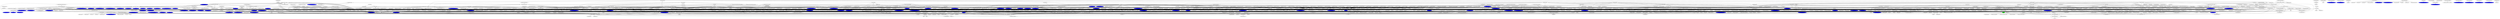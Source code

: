 digraph drm315 {

# drm_agpsupport.c
	drm_agp_info_ioctl -> drm_agp_info

	drm_agp_acquire -> agp_backend_acquire
	drm_agp_acquire_ioctl -> drm_agp_acquire

	drm_agp_release -> agp_backend_release
	drm_agp_release_ioctl -> drm_agp_release

	drm_agp_enable -> agp_enable
	drm_agp_enable_ioctl -> drm_agp_enable

	drm_agp_alloc -> kzalloc
	drm_agp_alloc -> agp_allocate_memory
	drm_agp_alloc -> list_add

	drm_agp_alloc_ioctl -> drm_agp_alloc

	drm_agp_lookup_entry -> list_for_each_entry

	drm_agp_unbind -> drm_agp_lookup_entry
	drm_agp_unbind -> drm_unbind_agp

	drm_agp_unbind_ioctl -> drm_agp_unbind

	drm_agp_bind -> drm_agp_lookup_entry
	drm_agp_bind -> drm_bind_agp
	drm_agp_bind -> DRM_DEBUG

	drm_agp_bind_ioctl -> drm_agp_bind

	drm_agp_free -> drm_agp_lookup_entry
	drm_agp_free -> drm_unbind_agp
	drm_agp_free -> list_del
	drm_agp_free -> drm_free_agp
	drm_agp_free -> kfree

	drm_agp_free_ioctl -> drm_agp_free

	drm_agp_init -> kzalloc
	drm_agp_init -> agp_find_bridge
	drm_agp_init -> agp_backend_acquire
	drm_agp_init -> kfree
	drm_agp_init -> agp_copy_info
	drm_agp_init -> agp_backend_release
	drm_agp_init -> agp_copy_info
	drm_agp_init -> kfree
	drm_agp_init -> INIT_LIST_HEAD

	drm_agp_clear -> drm_core_check_feature
	drm_agp_clear -> list_for_each_entry_safe
	drm_agp_clear -> drm_unbind_agp
	drm_agp_clear -> drm_free_agp
	drm_agp_clear -> kfree
	drm_agp_clear -> INIT_LIST_HEAD
	drm_agp_clear -> drm_agp_release

	drm_agp_bind_pages -> agp_allocate_memory
	drm_agp_bind_pages -> DRM_ERROR
	drm_agp_bind_pages -> agp_bind_memory
	drm_agp_bind_pages -> DRM_ERROR
	drm_agp_bind_pages -> agp_free_memory

# drm_auth.c
	drm_find_file -> mutex_lock
	drm_find_file -> drm_ht_find_item
	drm_find_file -> drm_hash_entry
	drm_find_file -> mutex_unlock

	drm_add_magic -> DRM_DEBUG
	drm_add_magic -> mutex_lock
	drm_add_magic -> drm_ht_insert_item
	drm_add_magic -> list_add_tail
	drm_add_magic -> mutex_unlock

	drm_remove_magic -> DRM_DEBUG
	drm_remove_magic -> mutex_lock
	drm_remove_magic -> drm_ht_find_item
	drm_remove_magic -> mutex_unlock
	drm_remove_magic -> drm_hash_entry
	drm_remove_magic -> drm_ht_remove_item
	drm_remove_magic -> list_del
	drm_remove_magic -> mutex_unlock
	drm_remove_magic -> kfree

	drm_getmagic -> spin_lock
	drm_getmagic -> spin_unlock
	drm_getmagic -> drm_find_file
	drm_getmagic -> drm_add_magic
	drm_getmagic -> DRM_DEBUG

	drm_authmagic -> DRM_DEBUG
	drm_authmagic -> drm_find_file
	drm_authmagic -> drm_remove_magic

# drm_buffer.c
	drm_buffer_alloc -> kzalloc
	drm_buffer_alloc -> DRM_ERROR
	drm_buffer_alloc -> kmalloc
	drm_buffer_alloc -> DRM_ERROR
	drm_buffer_alloc -> kfree
	drm_buffer_alloc -> kfree
	drm_buffer_alloc -> kfree

	drm_buffer_copy_from_user -> DRM_ERROR
	drm_buffer_copy_from_user -> copy_from_user
	drm_buffer_copy_from_user -> min
	drm_buffer_copy_from_user -> DRM_ERROR

	drm_buffer_free -> kfree
	drm_buffer_free -> kfree

	drm_buffer_read_object -> drm_buffer_index
	drm_buffer_read_object -> drm_buffer_page
	drm_buffer_read_object -> memcpy
	drm_buffer_read_object -> memcpy
	drm_buffer_read_object -> drm_buffer_advance

# drm_bufs.c
	drm_find_matching_map -> list_for_each_entry

	drm_map_handle -> drm_ht_insert_item
	drm_map_handle -> ilog2
	drm_map_handle -> drm_ht_just_insert_please

	drm_addmap_core -> kmalloc
	drm_addmap_core -> kfree
	drm_addmap_core -> DRM_DEBUG
	drm_addmap_core -> PAGE_ALIGN
	drm_addmap_core -> kfree
	drm_addmap_core -> virt_to_phys
	drm_addmap_core -> kfree
	drm_addmap_core -> drm_find_matching_map
	drm_addmap_core -> DRM_DEBUG
	drm_addmap_core -> kfree
	drm_addmap_core -> arch_phys_wc_add
	drm_addmap_core -> ioremap_wc
	drm_addmap_core -> ioremap
	drm_addmap_core -> kfree
	drm_addmap_core -> drm_find_matching_map
	drm_addmap_core -> DRM_DEBUG
	drm_addmap_core -> kfree
	drm_addmap_core -> vmalloc_user
	drm_addmap_core -> DRM_DEBUG
	drm_addmap_core -> kfree
	drm_addmap_core -> vfree
	drm_addmap_core -> kfree
	drm_addmap_core -> kfree
	drm_addmap_core -> list_for_each_entry
	drm_addmap_core -> list_empty
	drm_addmap_core -> kfree
	drm_addmap_core -> DRM_DEBUG
	drm_addmap_core -> kfree
	drm_addmap_core -> drm_pci_alloc
	drm_addmap_core -> kfree
	drm_addmap_core -> kfree
	drm_addmap_core -> kfree
	drm_addmap_core -> kzalloc
	drm_addmap_core -> iounmap
	drm_addmap_core -> kfree
	drm_addmap_core -> mutex_lock
	drm_addmap_core -> list_add
	drm_addmap_core -> drm_map_handle
	drm_addmap_core -> iounmap
	drm_addmap_core -> kfree
	drm_addmap_core -> kfree
	drm_addmap_core -> mutex_unlock
	drm_addmap_core -> mutex_unlock

	drm_addmap -> drm_addmap_core

	drm_addmap_ioctl -> capable
	drm_addmap_ioctl -> drm_addmap_core

	drm_rmmap_locked -> list_for_each_entry_safe
	drm_rmmap_locked -> list_del
	drm_rmmap_locked -> drm_ht_remove_key
	drm_rmmap_locked -> kfree
	drm_rmmap_locked -> iounmap
	drm_rmmap_locked -> arch_phys_wc_del
	drm_rmmap_locked -> vfree
	drm_rmmap_locked -> wake_up_interruptible_all
	drm_rmmap_locked -> __drm_pci_free
	drm_rmmap_locked -> kfree

	drm_rmmap -> mutex_lock
	drm_rmmap -> drm_rmmap_locked
	drm_rmmap -> mutex_unlock

	drm_rmmap_ioctl -> mutex_lock
	drm_rmmap_ioctl -> list_for_each_entry
	drm_rmmap_ioctl -> list_empty
	drm_rmmap_ioctl -> mutex_unlock
	drm_rmmap_ioctl -> mutex_unlock
	drm_rmmap_ioctl -> drm_rmmap_locked
	drm_rmmap_ioctl -> mutex_unlock

	drm_cleanup_buf_error -> drm_pci_free
	drm_cleanup_buf_error -> kfree
	drm_cleanup_buf_error -> kfree
	drm_cleanup_buf_error -> kfree

	drm_addbufs_agp -> order_base_2
	drm_addbufs_agp -> PAGE_ALIGN
	drm_addbufs_agp -> DRM_DEBUG
	drm_addbufs_agp -> list_for_each_entry
	drm_addbufs_agp -> list_empty
	drm_addbufs_agp -> spin_lock
	drm_addbufs_agp -> spin_unlock
	drm_addbufs_agp -> atomic_inc
	drm_addbufs_agp -> mutex_unlock
	drm_addbufs_agp -> atomic_dec
	drm_addbufs_agp -> kzalloc
	drm_addbufs_agp -> drm_cleanup_buf_error
	drm_addbufs_agp -> mutex_unlock
	drm_addbufs_agp -> atomic_dec
	drm_addbufs_agp -> krealloc
	drm_addbufs_agp -> drm_cleanup_buf_error
	drm_addbufs_agp -> mutex_unlock
	drm_addbufs_agp -> atomic_dec
	drm_addbufs_agp -> mutex_unlock
	drm_addbufs_agp -> atomic_dec

	drm_addbufs_pci -> order_base_2
	drm_addbufs_pci -> DRM_DEBUG
	drm_addbufs_pci -> PAGE_ALIGN
	drm_addbufs_pci -> spin_lock
	drm_addbufs_pci -> spin_unlock
	drm_addbufs_pci -> atomic_inc
	drm_addbufs_pci -> spin_unlock
	drm_addbufs_pci -> mutex_lock
	drm_addbufs_pci -> mutex_unlock
	drm_addbufs_pci -> atomic_dec
	drm_addbufs_pci -> mutex_unlock
	drm_addbufs_pci -> atomic_dec
	drm_addbufs_pci -> kzalloc
	drm_addbufs_pci -> mutex_unlock
	drm_addbufs_pci -> atomic_dec
	drm_addbufs_pci -> kzalloc
	drm_addbufs_pci -> kfree
	drm_addbufs_pci -> mutex_unlock
	drm_addbufs_pci -> atomic_dec
	drm_addbufs_pci -> kmalloc
	drm_addbufs_pci -> kfree
	drm_addbufs_pci -> kfree
	drm_addbufs_pci -> mutex_unlock
	drm_addbufs_pci -> atomic_dec
	drm_addbufs_pci -> memcpy
	drm_addbufs_pci -> drm_pci_alloc
	drm_addbufs_pci -> drm_cleanup_buf_error
	drm_addbufs_pci -> kfree
	drm_addbufs_pci -> mutex_unlock
	drm_addbufs_pci -> atomic_dec
	drm_addbufs_pci -> kzalloc
	drm_addbufs_pci -> drm_cleanup_buf_error
	drm_addbufs_pci -> kfree
	drm_addbufs_pci -> mutex_unlock
	drm_addbufs_pci -> atomic_dec
	drm_addbufs_pci -> krealloc
	drm_addbufs_pci -> drm_cleanup_buf_error
	drm_addbufs_pci -> kfree
	drm_addbufs_pci -> mutex_unlock
	drm_addbufs_pci -> atomic_dec
	drm_addbufs_pci -> kfree
	drm_addbufs_pci -> mutex_unlock
	drm_addbufs_pci -> atomic_dec

	drm_addbufs_sg -> drm_core_check_feature
	drm_addbufs_sg -> capable
	drm_addbufs_sg -> order_base_2
	drm_addbufs_sg -> PAGE_ALIGN
	drm_addbufs_sg -> DRM_DEBUG
	drm_addbufs_sg -> spin_lock
	drm_addbufs_sg -> spin_unlock
	drm_addbufs_sg -> atomic_inc
	drm_addbufs_sg -> spin_unlock
	drm_addbufs_sg -> mutex_lock
	drm_addbufs_sg -> mutex_unlock
	drm_addbufs_sg -> atomic_dec
	drm_addbufs_sg -> mutex_unlock
	drm_addbufs_sg -> atomic_dec
	drm_addbufs_sg -> kzalloc
	drm_addbufs_sg -> mutex_unlock
	drm_addbufs_sg -> atomic_dec
	drm_addbufs_sg -> kzalloc
	drm_addbufs_sg -> drm_cleanup_buf_error
	drm_addbufs_sg -> mutex_unlock
	drm_addbufs_sg -> atomic_dec
	drm_addbufs_sg -> krealloc
	drm_addbufs_sg -> drm_cleanup_buf_error
	drm_addbufs_sg -> mutex_unlock
	drm_addbufs_sg -> atomic_dec
	drm_addbufs_sg -> mutex_unlock
	drm_addbufs_sg -> atomic_dec

	drm_addbufs -> drm_core_check_feature
	drm_addbufs -> drm_core_check_feature
	drm_addbufs -> drm_addbufs_agp
	drm_addbufs -> drm_addbufs_sg
	drm_addbufs -> drm_addbufs_pci

	drm_infobufs -> drm_core_check_feature
	drm_infobufs -> drm_core_check_feature
	drm_infobufs -> spin_lock
	drm_infobufs -> atomic_read
	drm_infobufs -> spin_unlock
	drm_infobufs -> spin_unlock
	drm_infobufs -> DRM_DEBUG
	drm_infobufs -> copy_to_user
	drm_infobufs -> copy_to_user
	drm_infobufs -> copy_to_user
	drm_infobufs -> copy_to_user

	drm_markbufs -> drm_core_check_feature
	drm_markbufs -> drm_core_check_feature
	drm_markbufs -> DRM_DEBUG
	drm_markbufs -> order_base_2

	drm_freebufs -> drm_core_check_feature
	drm_freebufs -> drm_core_check_feature
	drm_freebufs -> DRM_DEBUG
	drm_freebufs -> copy_from_user
	drm_freebufs -> DRM_ERROR
	drm_freebufs -> drm_free_buffer

	drm_mapbufs -> drm_core_check_feature
	drm_mapbufs -> drm_core_check_feature
	drm_mapbufs -> spin_lock
	drm_mapbufs -> atomic_read
	drm_mapbufs -> spin_unlock
	drm_mapbufs -> spin_unlock
	drm_mapbufs -> drm_core_check_feature
	drm_mapbufs -> vm_mmap
	drm_mapbufs -> vm_mmap
	drm_mapbufs -> copy_to_user
	drm_mapbufs -> copy_to_user
	drm_mapbufs -> copy_to_user
	drm_mapbufs -> copy_to_user
	drm_mapbufs -> DRM_DEBUG

	drm_dma_ioctl -> drm_core_check_feature
	drm_dma_ioctl -> drm_core_check_feature
	# function pointer
	drm_dma_ioctl -> "dev->driver->dma_ioctl"
	"dev->driver->dma_ioctl" [style=filled, fillcolor=blue]

	drm_getsarea -> list_for_each_entry

# drm_cache.c
	drm_clflush_page -> unlikely
	drm_clflush_page -> kmap_atomic
	drm_clflush_page -> clflushopt
	drm_clflush_page -> kunmap_atomic

	drm_cache_flush_clflush -> mb
	drm_cache_flush_clflush -> drm_clflush_page
	drm_cache_flush_clflush -> mb

	drm_clflush_ipi_handler -> wbinvd

	drm_clflush_pages -> drm_cache_flush_clflush
	drm_clflush_pages -> on_each_cpu
	drm_clflush_pages -> printk
	# PowerPC support code is omitted.

	drm_clflush_sg -> for_each_sg_page
	drm_clflush_sg -> drm_clflush_page
	drm_clflush_sg -> sg_page_iter_page
	drm_clflush_sg -> on_each_cpu
	drm_clflush_sg -> printk

	drm_clflush_virt_range -> clflush
	drm_clflush_virt_range -> clflushopt
	drm_clflush_virt_range -> mb
	drm_clflush_virt_range -> on_each_cpu
	drm_clflush_virt_range -> printk

# drm_context.c
	drm_ctxbitmap_free -> mutex_lock
	drm_ctxbitmap_free -> idr_remove
	drm_ctxbitmap_free -> mutex_unlock

	drm_ctxbitmap_next -> mutex_lock
	drm_ctxbitmap_next -> idr_alloc
	drm_ctxbitmap_next -> mutex_unlock

	drm_ctxbitmap_init -> idr_init

	drm_ctxbitmap_cleanup -> mutex_lock
	drm_ctxbitmap_cleanup -> idr_destroy
	drm_ctxbitmap_cleanup -> mutex_unlock

	drm_getsareactx -> mutex_lock
	drm_getsareactx -> idr_find
	drm_getsareactx -> mutex_unlock
	drm_getsareactx -> list_for_each_entry
	drm_getsareactx -> mutex_unlock

	drm_setsareactx -> mutex_lock
	drm_setsareactx -> list_for_each_entry
	drm_setsareactx -> mutex_unlock
	drm_setsareactx -> IS_ERR
	drm_setsareactx -> mutex_unlock

	drm_context_switch -> test_and_set_bit
	drm_context_switch -> DRM_ERROR
	drm_context_switch -> DRM_DEBUG
	drm_context_switch -> clear_bit

	drm_context_switch_complete -> _DRM_LOCK_IS_HELD
	drm_context_switch_complete -> DRM_ERROR
	drm_context_switch_complete -> clear_bit

	drm_resctx -> memset
	drm_resctx -> copy_to_user

	drm_addctx -> drm_ctxbitmap_next
	drm_addctx -> drm_ctxbitmap_next
	drm_addctx -> DRM_DEBUG
	drm_addctx -> kmalloc
	drm_addctx -> INIT_LIST_HEAD
	drm_addctx -> mutex_lock
	drm_addctx -> list_add
	drm_addctx -> mutex_unlock

	drm_switchctx -> DRM_DEBUG
	drm_switchctx -> drm_context_switch

	drm_newctx -> DRM_DEBUG
	drm_newctx -> drm_context_switch_complete

	drm_rmctx -> DRM_DEBUG
	# function pointer
	drm_rmctx -> "dev->driver->context_dtor"
	"dev->driver->context_dtor" [style=filled, fillcolor=blue]
	drm_rmctx -> drm_ctxbitmap_free
	drm_rmctx -> mutex_lock
	drm_rmctx -> list_for_each_entry_safe
	drm_rmctx -> list_del
	drm_rmctx -> kfree
	drm_rmctx -> mutex_unlock

# drm_crtc.c
	drm_modeset_lock_all -> mutex_lock
	drm_modeset_lock_all -> list_for_each_entry
	drm_modeset_lock_all -> mutex_lock_nest_lock

	drm_modeset_unlock_all -> list_for_each_entry
	drm_modeset_unlock_all -> mutex_unlock
	drm_modeset_unlock_all -> mutex_unlock

	drm_warn_on_modeset_not_all_locked -> list_for_each_entry
	drm_warn_on_modeset_not_all_locked -> WARN_ON
	drm_warn_on_modeset_not_all_locked -> mutex_is_locked
	drm_warn_on_modeset_not_all_locked -> WARN_ON
	drm_warn_on_modeset_not_all_locked -> mutex_is_locked

	DRM_ENUM_NAME_FN -> fnname
	fnname [style=filled, fillcolor=green]
	DRM_ENUM_NAME_FN -> ARRAY_SIZE

	fnname -> drm_get_dpms_name [arrowhead=none]

	fnname -> drm_get_dvi_i_select_name [arrowhead=none]

	fnname -> drm_get_dvi_i_subconnector_name [arrowhead=none]

	fnname -> drm_get_tv_select_name [arrowhead=none]

	fnname -> drm_get_tv_subconnector_name [arrowhead=none]

	drm_connector_ida_init -> ARRAY_SIZE
	drm_connector_ida_init -> ida_init

	drm_connector_ida_destroy -> ARRAY_SIZE
	drm_connector_ida_destroy -> ida_destroy

	drm_get_encoder_name -> snprintf

	drm_get_connector_name -> snprintf

	printable_char -> isascii
	printable_char -> isprint

	drm_get_format_name -> snprintf
	drm_get_format_name -> printable_char
	drm_get_format_name -> printable_char
	drm_get_format_name -> printable_char
	drm_get_format_name -> printable_char

	drm_mode_object_get -> mutex_lock
	drm_mode_object_get -> idr_alloc
	drm_mode_object_get -> mutex_unlock

	drm_mode_object_put -> mutex_lock
	drm_mode_object_put -> idr_remove
	drm_mode_object_put -> mutex_unlock

	drm_mode_object_find -> WARN_ON
	drm_mode_object_find -> mutex_lock
	drm_mode_object_find -> idr_find
	drm_mode_object_find -> mutex_unlock

	drm_framebuffer_init -> mutex_lock
	drm_framebuffer_init -> kref_init
	drm_framebuffer_init -> INIT_LIST_HEAD
	drm_framebuffer_init -> drm_mode_object_get
	drm_framebuffer_init -> drm_framebuffer_reference
	drm_framebuffer_init -> list_add
	drm_framebuffer_init -> mutex_unlock

	drm_framebuffer_free -> container_of
	drm_framebuffer_free -> "fb->funcs->destroy"
	"fb->funcs->destroy" [style=filled, fillcolor=blue]

	__drm_framebuffer_lookup -> mutex_lock
	__drm_framebuffer_lookup -> idr_find
	__drm_framebuffer_lookup -> obj_to_fb
	__drm_framebuffer_lookup -> mutex_unlock

	drm_framebuffer_lookup -> mutex_lock
	drm_framebuffer_lookup -> __drm_framebuffer_lookup
	drm_framebuffer_lookup -> drm_framebuffer_reference
	drm_framebuffer_lookup -> mutex_unlock

	drm_framebuffer_unreference -> DRM_DEBUG
	drm_framebuffer_unreference -> kref_put

	drm_framebuffer_reference -> DRM_DEBUG
	drm_framebuffer_reference -> kref_get

	drm_framebuffer_free_bug -> BUG

	__drm_framebuffer_unreference -> DRM_DEBUG
	__drm_framebuffer_unreference -> kref_put

	__drm_framebuffer_unregister -> mutex_lock
	__drm_framebuffer_unregister -> idr_remove
	__drm_framebuffer_unregister -> mutex_unlock
	__drm_framebuffer_unregister -> __drm_framebuffer_unreference

	drm_framebuffer_unregister_private -> mutex_lock
	drm_framebuffer_unregister_private -> __drm_framebuffer_unregister
	drm_framebuffer_unregister_private -> mutex_unlock

	drm_framebuffer_cleanup -> mutex_lock
	drm_framebuffer_cleanup -> list_del
	drm_framebuffer_cleanup -> mutex_unlock

	drm_framebuffer_remove -> WARN_ON
	drm_framebuffer_remove -> atomic_read
	drm_framebuffer_remove -> drm_modeset_lock_all
	drm_framebuffer_remove -> list_for_each_entry
	drm_framebuffer_remove -> memset
	drm_framebuffer_remove -> DRM_ERROR
	drm_framebuffer_remove -> list_for_each_entry
	drm_framebuffer_remove -> drm_plane_force_disable
	drm_framebuffer_remove -> drm_modeset_unlock_all
	drm_framebuffer_remove -> drm_framebuffer_unreference

	drm_crtc_init_with_planes -> drm_modeset_lock_all
	drm_crtc_init_with_planes -> mutex_init
	drm_crtc_init_with_planes -> mutex_lock_nest_lock
	drm_crtc_init_with_planes -> drm_mode_object_get
	drm_crtc_init_with_planes -> list_add_tail
	drm_crtc_init_with_planes -> drm_crtc_index
	drm_crtc_init_with_planes -> drm_modeset_unlock_all

	drm_crtc_cleanup -> kfree
	drm_crtc_cleanup -> drm_mode_object_put
	drm_crtc_cleanup -> list_del

	drm_crtc_index -> list_for_each_entry
	drm_crtc_index -> BUG

	drm_mode_remove -> list_del
	drm_mode_remove -> drm_mode_destroy

	drm_connector_init -> drm_modeset_lock_all
	drm_connector_init -> drm_mode_object_get
	drm_connector_init -> ida_simple_get
	drm_connector_init -> drm_mode_object_put
	drm_connector_init -> INIT_LIST_HEAD
	drm_connector_init -> INIT_LIST_HEAD
	drm_connector_init -> list_add_tail
	drm_connector_init -> drm_object_attach_property
	drm_connector_init -> drm_object_attach_property
	drm_connector_init -> drm_modeset_unlock_all

	drm_connector_cleanup -> list_for_each_entry_safe
	drm_connector_cleanup -> drm_mode_remove
	drm_connector_cleanup -> list_for_each_entry_safe
	drm_connector_cleanup -> drm_mode_remove
	drm_connector_cleanup -> ida_remove
	drm_connector_cleanup -> drm_mode_object_put
	drm_connector_cleanup -> list_del

	drm_connector_unplug_all -> list_for_each_entry
	drm_connector_unplug_all -> drm_sysfs_connector_remove

	drm_bridge_init -> drm_modeset_lock_all
	drm_bridge_init -> drm_mode_object_get
	drm_bridge_init -> list_add_tail
	drm_bridge_init -> drm_modeset_unlock_all

	drm_bridge_cleanup -> drm_modeset_lock_all
	drm_bridge_cleanup -> drm_mode_object_put
	drm_bridge_cleanup -> list_del
	drm_bridge_cleanup -> drm_modeset_unlock_all

	drm_encoder_init -> drm_modeset_lock_all
	drm_encoder_init -> drm_mode_object_get
	drm_encoder_init -> list_add_tail
	drm_encoder_init -> drm_modeset_unlock_all

	drm_encoder_cleanup -> drm_modeset_lock_all
	drm_encoder_cleanup -> drm_mode_object_put
	drm_encoder_cleanup -> list_del
	drm_encoder_cleanup -> drm_modeset_unlock_all

	drm_universal_plane_init -> drm_modeset_lock_all
	drm_universal_plane_init -> drm_mode_object_get
	drm_universal_plane_init -> kmalloc
	drm_universal_plane_init -> DRM_DEBUG_KMS
	drm_universal_plane_init -> drm_mode_object_put
	drm_universal_plane_init -> memcpy
	drm_universal_plane_init -> list_add_tail
	drm_universal_plane_init -> drm_object_attach_property
	drm_universal_plane_init -> drm_modeset_unlock_all

	drm_plane_init -> drm_universal_plane_init

	drm_plane_cleanup -> drm_modeset_lock_all
	drm_plane_cleanup -> kfree
	drm_plane_cleanup -> drm_mode_object_put
	drm_plane_cleanup -> BUG_ON
	drm_plane_cleanup -> list_del
	drm_plane_cleanup -> drm_modeset_unlock_all

	drm_plane_force_disable -> "plane->funcs->disable_plane"
	"plane->funcs->disable_plane" [style=filled, color=blue]
	drm_plane_force_disable -> DRM_ERROR
	drm_plane_force_disable -> __drm_framebuffer_unreference

	drm_mode_create_standard_connector_properties -> drm_property_create
	drm_mode_create_standard_connector_properties -> drm_property_create_enum
	drm_mode_create_standard_connector_properties -> ARRAY_SIZE

	drm_mode_create_standard_plane_properties -> drm_property_create_enum
	drm_mode_create_standard_plane_properties -> ARRAY_SIZE

	drm_mode_create_dvi_i_properties -> drm_property_create_enum
	drm_mode_create_dvi_i_properties -> ARRAY_SIZE
	drm_mode_create_dvi_i_properties -> drm_property_create_enum
	drm_mode_create_dvi_i_properties -> ARRAY_SIZE

	drm_mode_create_tv_properties -> drm_property_create_enum
	drm_mode_create_tv_properties -> ARRAY_SIZE
	drm_mode_create_tv_properties -> drm_property_create_enum
	drm_mode_create_tv_properties -> ARRAY_SIZE
	drm_mode_create_tv_properties -> drm_property_create_range
	drm_mode_create_tv_properties -> drm_property_create_range
	drm_mode_create_tv_properties -> drm_property_create_range
	drm_mode_create_tv_properties -> drm_property_create_range
	drm_mode_create_tv_properties -> drm_property_create
	drm_mode_create_tv_properties -> drm_property_add_enum
	drm_mode_create_tv_properties -> drm_property_create_range
	drm_mode_create_tv_properties -> drm_property_create_range
	drm_mode_create_tv_properties -> drm_property_create_range
	drm_mode_create_tv_properties -> drm_property_create_range
	drm_mode_create_tv_properties -> drm_property_create_range
	drm_mode_create_tv_properties -> drm_property_create_range

	drm_mode_create_scaling_mode_property -> drm_property_create_enum
	drm_mode_create_scaling_mode_property -> ARRAY_SIZE

	drm_mode_create_dirty_info_property -> drm_property_create_enum
	drm_mode_create_dirty_info_property -> ARRAY_SIZE

	drm_mode_group_init -> kzalloc

	drm_mode_group_init_legacy_group -> drm_mode_group_init
	drm_mode_group_init_legacy_group -> list_for_each_entry
	drm_mode_group_init_legacy_group -> list_for_each_entry
	drm_mode_group_init_legacy_group -> list_for_each_entry
	drm_mode_group_init_legacy_group -> list_for_each_entry

	drm_crtc_convert_to_umode -> WARN
	drm_crtc_convert_to_umode -> strncpy

	drm_crtc_convert_umode -> strncpy

	drm_mode_getresources -> drm_core_check_feature
	drm_mode_getresources -> mutex_lock
	drm_mode_getresources -> list_for_each
	drm_mode_getresources -> list_for_each_entry
	drm_mode_getresources -> put_user
	drm_mode_getresources -> mutex_unlock
	drm_mode_getresources -> mutex_unlock
	drm_mode_getresources -> drm_modeset_lock_all
	drm_mode_getresources -> drm_is_primary_client
	drm_mode_getresources -> list_for_each
	drm_mode_getresources -> list_for_each
	drm_mode_getresources -> list_for_each
	drm_mode_getresources -> list_for_each_entry
	drm_mode_getresources -> DRM_DEBUG_KMS
	drm_mode_getresources -> put_user
	drm_mode_getresources -> put_user
	drm_mode_getresources -> list_for_each_entry
	drm_mode_getresources -> DRM_DEBUG_KMS
	drm_mode_getresources -> put_user
	drm_mode_getresources -> put_user
	drm_mode_getresources -> list_for_each_entry
	drm_mode_getresources -> DRM_DEBUG_KMS
	drm_mode_getresources -> put_user
	drm_mode_getresources -> put_user
	drm_mode_getresources -> DRM_DEBUG_KMS
	drm_mode_getresources -> drm_modeset_unlock_all

	drm_mode_getcrtc -> drm_core_check_feature
	drm_mode_getcrtc -> drm_modeset_lock_all
	drm_mode_getcrtc -> drm_mode_object_find
	drm_mode_getcrtc -> obj_to_crtc
	drm_mode_getcrtc -> drm_crtc_convert_to_umode
	drm_mode_getcrtc -> drm_modeset_unlock_all

	drm_mode_getconnector -> drm_core_check_feature
	drm_mode_getconnector -> memset
	drm_mode_getconnector -> DRM_DEBUG_KMS
	drm_mode_getconnector -> mutex_lock
	drm_mode_getconnector -> drm_mode_object_find
	drm_mode_getconnector -> obj_to_connector
	drm_mode_getconnector -> list_for_each_entry
	drm_mode_getconnector -> drm_mode_expose_to_userspace
	drm_mode_getconnector -> list_for_each_entry
	drm_mode_getconnector -> drm_mode_expose_to_userspace
	drm_mode_getconnector -> drm_crtc_convert_to_umode
	drm_mode_getconnector -> copy_to_user
	drm_mode_getconnector -> put_user
	drm_mode_getconnector -> put_user
	drm_mode_getconnector -> mutex_unlock

	drm_mode_getencoder -> drm_core_check_feature
	drm_mode_getencoder -> drm_modeset_lock_all
	drm_mode_getencoder -> drm_mode_object_find
	drm_mode_getencoder -> obj_to_encoder
	drm_mode_getencoder -> drm_modeset_unlock_all

	drm_mode_getplane_res -> drm_core_check_feature
	drm_mode_getplane_res -> drm_modeset_lock_all
	drm_mode_getplane_res -> list_for_each_entry
	drm_mode_getplane_res -> drm_modeset_unlock_all

	drm_mode_getplane -> drm_core_check_feature
	drm_mode_getplane -> drm_modeset_lock_all
	drm_mode_getplane -> drm_mode_object_find
	drm_mode_getplane -> obj_to_plane
	drm_mode_getplane -> copy_to_user
	drm_mode_getplane -> drm_modeset_unlock_all

	drm_mode_setplane -> drm_core_check_feature
	drm_mode_setplane -> drm_mode_object_find
	drm_mode_setplane -> DRM_DEBUG_KMS
	drm_mode_setplane -> obj_to_plane
	drm_mode_setplane -> drm_modeset_lock_all
	drm_mode_setplane -> "plane->funcs->disable_plane"
	"plane->funcs->disable_plane" [style=filled, fillcolor=blue]
	drm_mode_setplane -> drm_modeset_unlock_all
	drm_mode_setplane -> drm_mode_object_find
	drm_mode_setplane -> DRM_DEBUG_KMS
	drm_mode_setplane -> obj_to_crtc
	drm_mode_setplane -> drm_framebuffer_lookup
	drm_mode_setplane -> DRM_DEBUG_KMS
	drm_mode_setplane -> drm_modeset_lock_all
	drm_mode_setplane -> "ret = plane->funcs->update_plane"
	"ret = plane->funcs->update_plane" [style=filled, fillcolor=blue]
	drm_mode_setplane -> drm_modeset_unlock_all
	drm_mode_setplane -> drm_framebuffer_unreference
	drm_mode_setplane -> drm_framebuffer_unreference

	drm_mode_set_config_internal -> list_for_each_entry
	drm_mode_set_config_internal -> "crtc->funcs->set_config"
	"crtc->funcs->set_config" [style=filled, fillcolor=blue]
	drm_mode_set_config_internal -> WARN_ON
	drm_mode_set_config_internal -> list_for_each_entry
	drm_mode_set_config_internal -> drm_framebuffer_reference
	drm_mode_set_config_internal -> drm_framebuffer_unreference

	drm_crtc_check_viewport -> drm_mode_set_crtcinfo
	drm_crtc_check_viewport -> swap
	drm_crtc_check_viewport -> DRM_DEBUG_KMS

	drm_mode_setcrtc -> drm_core_check_feature
	drm_mode_setcrtc -> drm_modeset_lock_all
	drm_mode_setcrtc -> drm_mode_object_find
	drm_mode_setcrtc -> DRM_DEBUG_KMS
	drm_mode_setcrtc -> obj_to_crtc
	drm_mode_setcrtc -> drm_framebuffer_reference
	drm_mode_setcrtc -> drm_framebuffer_lookup
	drm_mode_setcrtc -> drm_mode_create
	drm_mode_setcrtc -> drm_crtc_convert_umode
	drm_mode_setcrtc -> drm_mode_set_crtcinfo
	drm_mode_setcrtc -> drm_crtc_check_viewport
	drm_mode_setcrtc -> kmalloc
	drm_mode_setcrtc -> get_user
	drm_mode_setcrtc -> drm_mode_object_find
	drm_mode_setcrtc -> drm_mode_set_config_internal
	drm_mode_setcrtc -> drm_framebuffer_unreference
	drm_mode_setcrtc -> kfree
	drm_mode_setcrtc -> drm_mode_destroy
	drm_mode_setcrtc -> drm_modeset_unlock_all

	drm_mode_cursor_common -> drm_core_check_feature
	drm_mode_cursor_common -> drm_mode_object_find
	drm_mode_cursor_common -> DRM_DEBUG_KMS
	drm_mode_cursor_common -> obj_to_crtc
	drm_mode_cursor_common -> mutex_lock
	drm_mode_cursor_common -> "crtc->funcs->cursor_set2"
	"crtc->funcs->cursor_set2" [style=filled, fillcolor=blue]
	drm_mode_cursor_common -> "crtc->funcs->cursor_set"
	"crtc->funcs->cursor_set" [style=filled, fillcolor=blue]
	drm_mode_cursor_common -> "crtc->funcs->cursor_move"
	"crtc->funcs->cursor_move" [style=filled, fillcolor=blue]
	drm_mode_cursor_common -> mutex_unlock

	drm_mode_cursor_ioctl -> memcpy
	drm_mode_cursor_ioctl -> drm_mode_cursor_common

	drm_mode_cursor2_ioctl -> drm_mode_cursor_common

	drm_mode_legacy_fb_format -> DRM_ERROR

	drm_mode_addfb -> drm_mode_legacy_fb_format
	drm_mode_addfb -> drm_core_check_feature
	drm_mode_addfb -> "dev->mode_config.funcs->fb_create"
	"dev->mode_config.funcs->fb_create" [style=filled, fillcolor=blue]
	drm_mode_addfb -> DRM_DEBUG_KMS
	drm_mode_addfb -> PTR_ERR
	drm_mode_addfb -> mutex_lock
	drm_mode_addfb -> list_add
	drm_mode_addfb -> mutex_unlock

	format_check -> DRM_DEBUG_KMS

	framebuffer_check -> DRM_DEBUG_KMS
	framebuffer_check -> drm_format_horz_chroma_subsampling
	framebuffer_check -> drm_format_vert_chroma_subsampling
	framebuffer_check -> drm_format_num_planes
	framebuffer_check -> DRM_DEBUG_KMS
	framebuffer_check -> drm_format_plane_cpp

	drm_mode_addfb2 -> drm_core_check_feature
	drm_mode_addfb2 -> DRM_DEBUG_KMS
	drm_mode_addfb2 -> framebuffer_check
	drm_mode_addfb2 -> "dev->mode_config.funcs->fb_create"
	"dev->mode_config.funcs->fb_create" [style=filled, fillcolor=blue]
	drm_mode_addfb2 -> IS_ERR
	drm_mode_addfb2 -> PTR_ERR
	drm_mode_addfb2 -> mutex_lock
	drm_mode_addfb2 -> list_add
	drm_mode_addfb2 -> mutex_unlock

	drm_mode_rmfb -> drm_core_check_feature
	drm_mode_rmfb -> mutex_lock
	drm_mode_rmfb -> mutex_lock
	drm_mode_rmfb -> __drm_framebuffer_lookup
	drm_mode_rmfb -> list_for_each_entry
	drm_mode_rmfb -> list_del_init
	drm_mode_rmfb -> mutex_unlock
	drm_mode_rmfb -> mutex_unlock
	drm_mode_rmfb -> drm_framebuffer_remove
	drm_mode_rmfb -> mutex_unlock
	drm_mode_rmfb -> mutex_unlock

	drm_mode_getfb -> drm_core_check_feature
	drm_mode_getfb -> drm_framebuffer_lookup
	drm_mode_getfb -> drm_is_control_client
	drm_mode_getfb -> "fb->funcs->create_handle"
	"fb->funcs->create_handle" [style=filled, fillcolor=blue]
	drm_mode_getfb -> drm_framebuffer_unreference

	drm_mode_dirtyfb_ioctl -> drm_core_check_feature
	drm_mode_dirtyfb_ioctl -> drm_framebuffer_lookup
	drm_mode_dirtyfb_ioctl -> kzalloc
	drm_mode_dirtyfb_ioctl -> copy_from_user
	drm_mode_dirtyfb_ioctl -> "fb->funcs->dirty"
	"fb->funcs->dirty" [style=filled, fillcolor=blue]
	drm_mode_dirtyfb_ioctl -> kfree
	drm_mode_dirtyfb_ioctl -> drm_framebuffer_unreference

	drm_fb_release -> mutex_lock
	drm_fb_release -> list_for_each_entry_safe
	drm_fb_release -> mutex_lock
	drm_fb_release -> __drm_framebuffer_unregister
	drm_fb_release -> mutex_unlock
	drm_fb_release -> list_del_init
	drm_fb_release -> drm_framebuffer_remove
	drm_fb_release -> mutex_unlock

	drm_property_create -> kzalloc
	drm_property_create -> kzalloc
	drm_property_create -> drm_mode_object_get
	drm_property_create -> INIT_LIST_HEAD
	drm_property_create -> strncpy
	drm_property_create -> list_add_tail
	drm_property_create -> kfree
	drm_property_create -> kfree

	drm_property_create_enum -> drm_property_create
	drm_property_create_enum -> drm_property_add_enum
	drm_property_create_enum -> drm_property_destroy

	drm_property_create_bitmask -> drm_property_create
	drm_property_create_bitmask -> drm_property_add_enum
	drm_property_create_bitmask -> drm_property_destroy

	drm_property_create_range -> drm_property_create

	drm_property_add_enum -> list_empty
	drm_property_add_enum -> list_for_each_entry
	drm_property_add_enum -> strncpy
	drm_property_add_enum -> kzalloc
	drm_property_add_enum -> strncpy
	drm_property_add_enum -> list_add_tail

	drm_property_destroy -> list_for_each_entry_safe
	drm_property_destroy -> list_del
	drm_property_destroy -> kfree
	drm_property_destroy -> kfree
	drm_property_destroy -> drm_mode_object_put
	drm_property_destroy -> list_del
	drm_property_destroy -> kfree

	drm_object_attach_property -> WARN

	drm_mode_getproperty_ioctl -> drm_core_check_feature
	drm_mode_getproperty_ioctl -> drm_modeset_lock_all
	drm_mode_getproperty_ioctl -> drm_mode_object_find
	drm_mode_getproperty_ioctl -> obj_to_property
	drm_mode_getproperty_ioctl -> list_for_each_entry
	drm_mode_getproperty_ioctl -> list_for_each_entry
	drm_mode_getproperty_ioctl -> strncpy
	drm_mode_getproperty_ioctl -> copy_to_user
	drm_mode_getproperty_ioctl -> list_for_each_entry
	drm_mode_getproperty_ioctl -> copy_to_user
	drm_mode_getproperty_ioctl -> copy_to_user
	drm_mode_getproperty_ioctl -> list_for_each_entry
	drm_mode_getproperty_ioctl -> put_user
	drm_mode_getproperty_ioctl -> put_user
	drm_mode_getproperty_ioctl -> drm_modeset_unlock_all

	drm_property_create_blob -> kzalloc
	drm_property_create_blob -> drm_mode_object_get
	drm_property_create_blob -> memcpy
	drm_property_create_blob -> list_add_tail

	drm_property_destroy_blob -> drm_mode_object_put
	drm_property_destroy_blob -> list_del
	drm_property_destroy_blob -> kfree

	drm_mode_getblob_ioctl -> drm_core_check_feature
	drm_mode_getblob_ioctl -> drm_modeset_lock_all
	drm_mode_getblob_ioctl -> drm_mode_object_find
	drm_mode_getblob_ioctl -> obj_to_blob
	drm_mode_getblob_ioctl -> copy_to_user
	drm_mode_getblob_ioctl -> drm_modeset_unlock_all

	drm_mode_connector_update_edid_property -> drm_property_destroy_blob
	drm_mode_connector_update_edid_property -> drm_object_property_set_value
	drm_mode_connector_update_edid_property -> drm_property_create_blob
	drm_mode_connector_update_edid_property -> drm_object_property_set_value

	drm_mode_connector_property_set_ioctl -> drm_mode_obj_set_property_ioctl

	drm_mode_connector_set_obj_prop -> "connector->funcs->dpms"
	"connector->funcs->dpms" [style=filled, fillcolor=blue]
	drm_mode_connector_set_obj_prop -> "connector->funcs->set_property"
	"connector->funcs->set_property" [style=filled, fillcolor=blue]
	drm_mode_connector_set_obj_prop -> drm_object_property_set_value

	drm_mode_crtc_set_obj_prop -> obj_to_crtc
	drm_mode_crtc_set_obj_prop -> "crtc->funcs->set_property"
	"crtc->funcs->set_property" [style=filled, fillcolor=blue]
	drm_mode_crtc_set_obj_prop -> drm_object_property_set_value

	drm_mode_plane_set_obj_prop -> obj_to_plane
	drm_mode_plane_set_obj_prop -> "plane->funcs->set_property"
	"plane->funcs->set_property" [style=filled, fillcolor=blue]
	drm_mode_plane_set_obj_prop -> drm_object_property_set_value

	drm_mode_obj_get_properties_ioctl -> drm_core_check_feature
	drm_mode_obj_get_properties_ioctl -> drm_modeset_lock_all
	drm_mode_obj_get_properties_ioctl -> drm_mode_object_find
	drm_mode_obj_get_properties_ioctl -> put_user
	drm_mode_obj_get_properties_ioctl -> put_user
	drm_mode_obj_get_properties_ioctl -> drm_modeset_unlock_all

	drm_mode_obj_set_property_ioctl -> drm_core_check_feature
	drm_mode_obj_set_property_ioctl -> drm_modeset_lock_all
	drm_mode_obj_set_property_ioctl -> drm_mode_object_find
	drm_mode_obj_set_property_ioctl -> drm_mode_object_find
	drm_mode_obj_set_property_ioctl -> obj_to_property
	drm_mode_obj_set_property_ioctl -> drm_property_change_is_valid
	drm_mode_obj_set_property_ioctl -> drm_mode_connector_set_obj_prop
	drm_mode_obj_set_property_ioctl -> drm_mode_crtc_set_obj_prop
	drm_mode_obj_set_property_ioctl -> drm_mode_plane_set_obj_prop
	drm_mode_obj_set_property_ioctl -> drm_modeset_unlock_all

	drm_mode_crtc_set_gamma_size -> kzalloc

	drm_mode_gamma_set_ioctl -> drm_core_check_feature
	drm_mode_gamma_set_ioctl -> drm_modeset_lock_all
	drm_mode_gamma_set_ioctl -> obj_to_crtc
	drm_mode_gamma_set_ioctl -> copy_from_user
	drm_mode_gamma_set_ioctl -> copy_from_user
	drm_mode_gamma_set_ioctl -> copy_from_user
	drm_mode_gamma_set_ioctl -> "crtc->funcs->gamma_set"
	"crtc->funcs->gamma_set" [style=filled, fillcolor=blue]
	drm_mode_gamma_set_ioctl -> drm_modeset_unlock_all

	drm_mode_gamma_get_ioctl -> drm_core_check_feature
	drm_mode_gamma_get_ioctl -> drm_modeset_lock_all
	drm_mode_gamma_get_ioctl -> drm_mode_object_find
	drm_mode_gamma_get_ioctl -> obj_to_crtc
	drm_mode_gamma_get_ioctl -> copy_to_user
	drm_mode_gamma_get_ioctl -> copy_to_user
	drm_mode_gamma_get_ioctl -> copy_to_user
	drm_mode_gamma_get_ioctl -> drm_modeset_unlock_all

	drm_mode_page_flip_ioctl -> drm_mode_object_find
	drm_mode_page_flip_ioctl -> obj_to_crtc
	drm_mode_page_flip_ioctl -> mutex_lock
	drm_mode_page_flip_ioctl -> drm_framebuffer_lookup
	drm_mode_page_flip_ioctl -> drm_crtc_check_viewport
	drm_mode_page_flip_ioctl -> DRM_DEBUG_KMS
	drm_mode_page_flip_ioctl -> spin_lock_irqsave
	drm_mode_page_flip_ioctl -> spin_unlock_irqrestore
	drm_mode_page_flip_ioctl -> spin_unlock_irqrestore
	drm_mode_page_flip_ioctl -> kzalloc
	drm_mode_page_flip_ioctl -> spin_lock_irqsave
	drm_mode_page_flip_ioctl -> spin_unlock_irqrestore
	drm_mode_page_flip_ioctl -> "crtc->funcs->page_flip"
	"crtc->funcs->page_flip" [style=filled, fillcolor=blue]
	drm_mode_page_flip_ioctl -> spin_lock_irqsave
	drm_mode_page_flip_ioctl -> spin_unlock_irqrestore
	drm_mode_page_flip_ioctl -> WARN_ON
	drm_mode_page_flip_ioctl -> drm_framebuffer_unreference
	drm_mode_page_flip_ioctl -> drm_framebuffer_unreference
	drm_mode_page_flip_ioctl -> mutex_unlock

	drm_mode_config_reset -> list_for_each_entry
	drm_mode_config_reset -> "crtc->funcs->reset"
	"crtc->funcs->reset" [style=filled, fillcolor=blue]
	drm_mode_config_reset -> list_for_each_entry
	drm_mode_config_reset -> "encoder->funcs->reset"
	"encoder->funcs->reset" [style=filled, fillcolor=blue]
	drm_mode_config_reset -> list_for_each_entry
	drm_mode_config_reset -> "connector->funcs->reset"
	"connector->funcs->reset" [style=filled, fillcolor=blue]

	drm_mode_create_dumb_ioctl -> PAGE_ALIGN
	drm_mode_create_dumb_ioctl -> "dev->driver->dumb_create"
	"dev->driver->dumb_create" [syle=fileed, fillcolor=blue]

	drm_mode_mmap_dumb_ioctl -> "dev->driver->dumb_map_offset"
	"dev->driver->dumb_map_offset" [style=filled, fillcolor=blue]

	drm_mode_destroy_dumb_ioctl -> "dev->driver->dumb_destroy"
	"dev->driver->dumb_destroy" [style=filled, fillcolor=blue]

	drm_fb_get_bpp_depth -> DRM_DEBUG_KMS

	drm_format_plane_cpp -> drm_format_num_planes
	drm_format_plane_cpp -> drm_fb_get_bpp_depth

	drm_mode_config_init -> mutex_init
	drm_mode_config_init -> mutex_init
	drm_mode_config_init -> mutex_init
	drm_mode_config_init -> INIT_LIST_HEAD
	drm_mode_config_init -> INIT_LIST_HEAD
	drm_mode_config_init -> INIT_LIST_HEAD
	drm_mode_config_init -> INIT_LIST_HEAD
	drm_mode_config_init -> INIT_LIST_HEAD
	drm_mode_config_init -> INIT_LIST_HEAD
	drm_mode_config_init -> INIT_LIST_HEAD
	drm_mode_config_init -> INIT_LIST_HEAD
	drm_mode_config_init -> idr_init
	drm_mode_config_init -> drm_modeset_lock_all
	drm_mode_config_init -> drm_mode_create_standard_connector_properties
	drm_mode_config_init -> drm_mode_create_standard_plane_properties
	drm_mode_config_init -> drm_modeset_unlock_all

	drm_mode_config_cleanup -> list_for_each_entry_safe
	drm_mode_config_cleanup -> "encoder->funcs->destroy"
	"encoder->funcs->destroy" [style=filled, fillcolor=blue]
	drm_mode_config_cleanup -> list_for_each_entry_safe
	drm_mode_config_cleanup -> "bridge->funcs->destroy"
	"bridge->funcs->destroy" [style=filled, fillcolor=blue]
	drm_mode_config_cleanup -> list_for_each_entry_safe
	drm_mode_config_cleanup -> "connector->funcs->destroy"
	"connector->funcs->destroy" [style=filled, fillcolor=blue]
	drm_mode_config_cleanup -> list_for_each_entry_safe
	drm_mode_config_cleanup -> drm_property_destroy
	drm_mode_config_cleanup -> list_for_each_entry_safe
	drm_mode_config_cleanup -> drm_property_destroy_blob
	drm_mode_config_cleanup -> WARN_ON
	drm_mode_config_cleanup -> list_for_each_entry_safe
	drm_mode_config_cleanup -> drm_framebuffer_remove
	drm_mode_config_cleanup -> list_for_each_entry_safe
	drm_mode_config_cleanup -> "plane->funcs->destroy"
	"plane->funcs->destroy" [style=filled, fillcolor=blue]
	drm_mode_config_cleanup -> list_for_each_entry_safe
	drm_mode_config_cleanup -> "crtc->funcs->destroy"
	"crtc->funcs->destroy" [style=filled, fillcolor=blue]
	drm_mode_config_cleanup -> idr_destroy

# drm_crtc_helper.c
	drm_helper_move_panel_connectors_to_head -> INIT_LIST_HEAD
	drm_helper_move_panel_connectors_to_head -> list_for_each_entry_safe
	drm_helper_move_panel_connectors_to_head -> list_move_tail
	drm_helper_move_panel_connectors_to_head -> list_splice

	drm_helper_encoder_in_use -> WARN_ON
	drm_helper_encoder_in_use -> list_for_each_entry

	drm_helper_crtc_in_use -> WARN_ON
	drm_helper_crtc_in_use -> list_for_each_entry
	drm_helper_crtc_in_use -> drm_helper_encoder_in_use

	drm_encoder_disable -> "encoder->bridge->funcs->disable"
	"encoder->bridge->funcs->disable" [style=filled, fillcolor=blue]
	drm_encoder_disable -> "encoder_funcs->disable"
	"encoder_funcs->disable" [style=filled, fillcolor=blue]
	drm_encoder_disable -> "encoder_funcs->dpms"
	"encoder_funcs->dpms" [style=filled, fillcolor=blue]
	drm_encoder_disable -> "encoder->bridge->funcs->post_disable"
	"encoder->bridge->funcs->post_disable" [style=filled, fillcolor=blue]

	__drm_helper_disable_unused_functions -> drm_warn_on_modeset_not_all_locked
	__drm_helper_disable_unused_functions -> list_for_each_entry
	__drm_helper_disable_unused_functions -> list_for_each_entry
	__drm_helper_disable_unused_functions -> drm_encoder_disable
	__drm_helper_disable_unused_functions -> list_for_each_entry
	__drm_helper_disable_unused_functions -> drm_helper_crtc_in_use
	__drm_helper_disable_unused_functions -> "crtc_funcs->disable"
	"crtc_funcs->disable" [style=filled, fillcolor=blue]
	__drm_helper_disable_unused_functions -> "crtc_funcs->dpms"
	"crtc_funcs->dpms" [style=filled, fillcolor=blue]

	drm_crtc_prepare_encoders -> list_for_each_entry
	drm_crtc_prepare_encoders -> drm_encoder_disable
	drm_crtc_prepare_encoders -> "encoder_funcs->get_crtc"
	"encoder_funcs->get_crtc" [style=filled, fillcolor=blue]
	drm_crtc_prepare_encoders -> drm_encoder_disable

	drm_crtc_helper_set_mode -> drm_warn_on_modeset_not_all_locked
	drm_crtc_helper_set_mode -> drm_helper_crtc_in_use
	drm_crtc_helper_set_mode -> drm_mode_duplicate
	drm_crtc_helper_set_mode -> list_for_each_entry
	drm_crtc_helper_set_mode -> "encoder->bridge->funcs->mode_fixup"
	"encoder->bridge->funcs->mode_fixup" [style=filled, fillcolor=blue]
	drm_crtc_helper_set_mode -> DRM_DEBUG_KMS
	drm_crtc_helper_set_mode -> "encoder_funcs->mode_fixup"
	"encoder_funcs->mode_fixup" [style=filled, fillcolor=blue]
	drm_crtc_helper_set_mode -> "crtc_funcs->mode_fixup"
	"crtc_funcs->mode_fixup" [style=filled, fillcolor=blue]
	drm_crtc_helper_set_mode -> list_for_each_entry
	drm_crtc_helper_set_mode -> "encoder->bridge->funcs->disable"
	"encoder->bridge->funcs->disable" [style=filled, fillcolor=blue]
	drm_crtc_helper_set_mode -> "encoder_funcs->prepare"
	"encoder_funcs->prepare" [style=filled, fillcolor=blue]
	drm_crtc_helper_set_mode -> "encoder->bridge->funcs->post_disable"
	"encoder->bridge->funcs->post_disable" [style=filled, fillcolor=blue]
	drm_crtc_helper_set_mode -> drm_crtc_prepare_encoders
	drm_crtc_helper_set_mode -> "crtc_funcs->prepare"
	"crtc_funcs->prepare" [style=filled, fillcolor=blue]
	drm_crtc_helper_set_mode -> "crtc_funcs->mode_set"
	"crtc_funcs->mode_set" [style=filled, fillcolor=blue]
	drm_crtc_helper_set_mode -> list_for_each_entry
	drm_crtc_helper_set_mode -> DRM_DEBUG_KMS
	drm_crtc_helper_set_mode -> "encoder_funcs->mode_set"
	"encoder_funcs->mode_set" [style=filled, fillcolor=blue]
	drm_crtc_helper_set_mode -> "encoder->bridge->funcs->mode_set"
	"encoder->bridge->funcs->mode_set" [style=filled, fillcolor=blue]
	drm_crtc_helper_set_mode -> "crtc_funcs->commit"
	"crtc_funcs->commit" [style=filled, fillcolor=blue]
	drm_crtc_helper_set_mode -> list_for_each_entry
	drm_crtc_helper_set_mode -> "encoder->bridge->funcs->pre_enable"
	"encoder->bridge->funcs->pre_enable" [style=filled, fillcolor=blue]
	drm_crtc_helper_set_mode -> "encoder_funcs->commit"
	"encoder_funcs->commit" [style=filled, fillcolor=blue]
	drm_crtc_helper_set_mode -> "encoder->bridge->funcs->enable"
	"encoder->bridge->funcs->enable" [style=filled, fillcolor=blue]
	drm_crtc_helper_set_mode -> drm_calc_timestamping_constants
	drm_crtc_helper_set_mode -> drm_mode_destroy

	drm_crtc_helper_disable -> list_for_each_entry
	drm_crtc_helper_disable -> list_for_each_entry
	drm_crtc_helper_disable -> __drm_helper_disable_unused_functions

	drm_crtc_helper_set_config -> DRM_DEBUG_KMS
	drm_crtc_helper_set_config -> BUG_ON
	drm_crtc_helper_set_config -> drm_crtc_helper_disable
	drm_crtc_helper_set_config -> drm_warn_on_modeset_not_all_locked
	drm_crtc_helper_set_config -> kzalloc
	drm_crtc_helper_set_config -> kzalloc
	drm_crtc_helper_set_config -> kfree
	drm_crtc_helper_set_config -> list_for_each_entry
	drm_crtc_helper_set_config -> list_for_each_entry
	drm_crtc_helper_set_config -> drm_mode_debug_printmodeline
	drm_crtc_helper_set_config -> drm_mode_debug_printmodeline
	drm_crtc_helper_set_config -> list_for_each_entry
	drm_crtc_helper_set_config -> "connector_funcs->best_encoder"
	"connector_funcs->best_encoder" [style=filled, fillcolor=blue]
	drm_crtc_helper_set_config -> list_for_each_entry
	drm_crtc_helper_set_config -> drm_encoder_crtc_ok
	drm_crtc_helper_set_config -> drm_helper_crtc_in_use
	drm_crtc_helper_set_config -> drm_mode_debug_printmodeline
	drm_crtc_helper_set_config -> drm_crtc_helper_set_mode
	drm_crtc_helper_set_config -> DRM_ERROR
	drm_crtc_helper_set_config -> drm_get_connector_name
	drm_crtc_helper_set_config -> "set->connectors[i]->funcs->dpms"
	"set->connectors[i]->funcs->dpms" [style=filled, fillcolor=blue]
	drm_crtc_helper_set_config -> __drm_helper_disable_unused_functions
	drm_crtc_helper_set_config -> "crtc_funcs->mode_set_base"
	"crtc_funcs->mode_set_base" [style=filled, fillcolor=blue]
	drm_crtc_helper_set_config -> kfree
	drm_crtc_helper_set_config -> kfree
	drm_crtc_helper_set_config -> list_for_each_entry
	drm_crtc_helper_set_config -> list_for_each_entry
	drm_crtc_helper_set_config -> drm_crtc_helper_set_mode
	drm_crtc_helper_set_config -> kfree
	drm_crtc_helper_set_config -> kfree

	drm_helper_choose_encoder_dpms -> list_for_each_entry

	drm_helper_encoder_dpms -> "bridge->funcs->pre_enable"
	"bridge->funcs->pre_enable" [style=filled, fillcolor=blue]
	drm_helper_encoder_dpms -> "bridge->funcs->disable"
	"bridge->funcs->disable" [style=filled, fillcolor=blue]
	drm_helper_encoder_dpms -> "encoder_funcs->dpms"
	"encoder_funcs->dpms" [style=filled, fillcolor=blue]
	drm_helper_encoder_dpms -> "bridge->funcs->enable"
	"bridge->funcs->enable" [style=filled, fillcolor=blue]
	drm_helper_encoder_dpms -> "bridge->funcs->post_disable"
	"bridge->funcs->post_disable" [style=filled, fillcolor=blue]

	drm_helper_choose_crtc_dpms -> list_for_each_entry

	drm_helper_connector_dpms -> drm_helper_choose_encoder_dpms
	drm_helper_connector_dpms -> "crtc_funcs->dpms"
	"crtc_funcs->dpms" [style=filled, fillcolor=blue]
	drm_helper_connector_dpms -> drm_helper_choose_crtc_dpms
	drm_helper_connector_dpms -> drm_helper_encoder_dpms
	drm_helper_connector_dpms -> drm_helper_encoder_dpms
	drm_helper_connector_dpms -> "crtc_funcs->dpms"
	"crtc_funcs->dpms" [style=filled, fillcolor=blue]
	drm_helper_connector_dpms -> drm_helper_choose_crtc_dpms

	drm_helper_mode_fill_fb_struct -> drm_fb_get_bpp_depth

	drm_helper_resume_force_mode -> drm_modeset_lock_all
	drm_helper_resume_force_mode -> list_for_each_entry
	drm_helper_resume_force_mode -> drm_crtc_helper_set_mode
	drm_helper_resume_force_mode -> DRM_ERROR
	drm_helper_resume_force_mode -> drm_helper_choose_crtc_dpms
	drm_helper_resume_force_mode -> list_for_each_entry
	drm_helper_resume_force_mode -> drm_helper_choose_encoder_dpms
	drm_helper_resume_force_mode -> drm_helper_encoder_dpms
	drm_helper_resume_force_mode -> "crtc_funcs->dpms"
	"crtc_funcs->dpms" [style=filled, fillcolor=blue]
	drm_helper_resume_force_mode -> drm_helper_choose_crtc_dpms
	drm_helper_resume_force_mode -> __drm_helper_disable_unused_functions
	drm_helper_resume_force_mode -> drm_modeset_unlock_all

# drm_debugfs.c
	drm_debugfs_open -> single_open

	drm_debugfs_create_files -> kmalloc
	drm_debugfs_create_files -> debugfs_create_file
	drm_debugfs_create_files -> DRM_ERROR
	drm_debugfs_create_files -> kfree
	drm_debugfs_create_files -> mutex_lock
	drm_debugfs_create_files -> list_add
	drm_debugfs_create_files -> mutex_unlock
	drm_debugfs_create_files -> drm_debugfs_remove_files

	drm_debugfs_init -> INIT_LIST_HEAD
	drm_debugfs_init -> mutex_init
	drm_debugfs_init -> sprintf
	drm_debugfs_init -> debugfs_create_dir
	drm_debugfs_init -> DRM_ERROR
	drm_debugfs_init -> drm_debugfs_create_files
	drm_debugfs_init -> debugfs_remove
	drm_debugfs_init -> "dev->driver->debugfs_init"
	"dev->driver->debugfs_init" [style=filled, fillcolor=blue]

	drm_debugfs_remove_files -> mutex_lock
	drm_debugfs_remove_files -> list_for_each_safe
	drm_debugfs_remove_files -> list_entry
	drm_debugfs_remove_files -> debugfs_remove
	drm_debugfs_remove_files -> list_del
	drm_debugfs_remove_files -> kfree
	drm_debugfs_remove_files -> mutex_unlock

	drm_debugfs_cleanup -> "dev->driver->debugfs_cleanup"
	"dev->driver->debugfs_cleanup" [style=filled, fillcolor=blue]
	drm_debugfs_cleanup -> debugfs_remove

# drm_dma.c
	drm_legacy_dma_setup -> drm_core_check_feature
	drm_legacy_dma_setup -> drm_core_check_feature
	drm_legacy_dma_setup -> atomic_set
	drm_legacy_dma_setup -> kzalloc
	drm_legacy_dma_setup -> memset

	drm_legacy_dma_takedown -> drm_core_check_feature
	drm_legacy_dma_takedown -> drm_core_check_feature
	drm_legacy_dma_takedown -> DRM_DEBUG
	drm_legacy_dma_takedown -> drm_pci_free
	drm_legacy_dma_takedown -> kfree
	drm_legacy_dma_takedown -> kfree
	drm_legacy_dma_takedown -> kfree
	drm_legacy_dma_takedown -> kfree
	drm_legacy_dma_takedown -> kfree
	drm_legacy_dma_takedown -> kfree

	drm_core_reclaim_buffers -> drm_free_buffer

# drm_dp_helper.c
	# Omitted

# drm_drv.c
	DRM_CORE_IOCTL_COUNT -> ARRAY_SIZE

	drm_core_init -> drm_global_init
	drm_core_init -> drm_connector_ida_init
	drm_core_init -> idr_init
	drm_core_init -> register_chrdev
	drm_core_init -> drm_sysfs_create
	drm_core_init -> IS_ERR
	drm_core_init -> printk
	drm_core_init -> PTR_ERR
	drm_core_init -> debugfs_create_dir
	drm_core_init -> DRM_ERROR
	drm_core_init -> DRM_INFO
	drm_core_init -> drm_sysfs_destroy
	drm_core_init -> unregister_chrdev
	drm_core_init -> idr_destroy

	drm_core_exit -> debugfs_remove
	drm_core_exit -> drm_sysfs_destroy
	drm_core_exit -> unregister_chrdev
	drm_core_exit -> drm_connector_ida_destroy
	drm_core_exit -> idr_destroy

	drm_copy_field -> strlen
	drm_copy_field -> strlen
	drm_copy_field -> copy_to_user

	drm_version -> drm_copy_field
	drm_version -> drm_copy_field
	drm_version -> drm_copy_field

	drm_ioctl_permit -> unlikely
	drm_ioctl_permit -> capable
	drm_ioctl_permit -> unlikely
	drm_ioctl_permit -> drm_is_render_client
	drm_ioctl_permit -> unlikely
	drm_ioctl_permit -> drm_is_control_client
	drm_ioctl_permit -> unlikely
	drm_ioctl_permit -> drm_is_control_client
	drm_ioctl_permit -> unlikely
	drm_ioctl_permit -> drm_is_render_client

	drm_ioctl -> drm_device_is_unplugged
	drm_ioctl -> _IOC_SIZE
	drm_ioctl -> _IOC_SIZE
	drm_ioctl -> _IOC_SIZE
	drm_ioctl -> _IOC_SIZE
	drm_ioctl -> _IOC_SIZE
	drm_ioctl -> _IOC_SIZE
	drm_ioctl -> DRM_DEBUG
	drm_ioctl -> task_pid_nr
	drm_ioctl -> old_encode_dev
	drm_ioctl -> unlikely
	drm_ioctl -> drm_ioctl_permit
	drm_ioctl -> unlikely
	drm_ioctl -> kmalloc
	drm_ioctl -> memset
	drm_ioctl -> memset
	drm_ioctl -> func
	drm_ioctl -> mutex_lock
	drm_ioctl -> func
	drm_ioctl -> mutex_unlock
	drm_ioctl -> copy_to_user
	drm_ioctl -> task_pid_nr
	drm_ioctl -> old_encode_dev
	drm_ioctl -> kfree

	drm_edid_block_valid -> WARN_ON
	drm_edid_block_valid -> drm_edid_header_is_valid
	drm_edid_block_valid -> DRM_DEBUG
	drm_edid_block_valid -> memcpy
	drm_edid_block_valid -> DRM_ERROR
	drm_edid_block_valid -> printk
	drm_edid_block_valid -> print_hex_dump

	drm_edid_is_valid -> drm_edid_block_valid

	drm_do_probe_ddc_edid -> i2c_transfer
	drm_do_probe_ddc_edid -> DRM_DEBUG_KMS

	drm_edid_is_zero -> memchr_inv

	drm_do_get_edid -> kmalloc
	drm_do_get_edid -> drm_do_probe_ddc_edid
	drm_do_get_edid -> drm_edid_block_valid
	drm_do_get_edid -> drm_edid_is_zero
	drm_do_get_edid -> krealloc
	drm_do_get_edid -> drm_do_probe_ddc_edid
	drm_do_get_edid -> drm_edid_block_valid
	drm_do_get_edid -> dev_warn
	drm_do_get_edid -> drm_get_connector_name
	drm_do_get_edid -> krealloc
	drm_do_get_edid -> dev_warn
	drm_do_get_edid -> drm_get_connector_name
	drm_do_get_edid -> kfree

	drm_probe_ddc -> drm_do_probe_ddc_edid

	drm_get_edid -> drm_probe_ddc
	drm_get_edid -> drm_do_get_edid

	drm_edid_duplicate -> kmemdup

	edid_vendor -> strncmp

	edid_get_quirks -> ARRAY_SIZE
	edid_get_quirks -> edid_vendor
	edid_get_quirks -> EDID_PRODUCT_ID

	MODE_REFRESH_DIFF -> abs

	edid_fixup_preferred -> list_empty
	edid_fixup_preferred -> list_first_entry
	edid_fixup_preferred -> list_for_each_entry_safe
	edid_fixup_preferred -> MODE_SIZE
	edid_fixup_preferred -> MODE_SIZE
	edid_fixup_preferred -> drm_mode_vrefresh
	edid_fixup_preferred -> drm_mode_vrefresh
	edid_fixup_preferred -> MODE_SIZE
	edid_fixup_preferred -> MODE_SIZE
	edid_fixup_preferred -> MODE_REFRESH_DIFF
	edid_fixup_preferred -> MODE_REFRESH_DIFF

	drm_mode_find_dmt -> ARRAY_SIZE
	drm_mode_find_dmt -> drm_mode_duplicate

	cea_for_each_detailed_block -> cb

	vtb_for_each_detailed_block -> cb

	drm_for_each_detailed_block -> cb
	drm_for_each_detailed_block -> cea_for_each_detailed_block
	drm_for_each_detailed_block -> vtb_for_each_detailed_block

	drm_monitor_supports_rb -> drm_for_each_detailed_block

	drm_gtf2_hbreak -> drm_for_each_detailed_block

	drm_gtf2_2c -> drm_for_each_detailed_block

	drm_gtf2_m -> drm_for_each_detailed_block

	drm_gtf2_k -> drm_for_each_detailed_block

	drm_gtf2_2j -> drm_for_each_detailed_block

	standard_timing_level -> drm_gtf2_hbreak

	drm_mode_std -> standard_timing_level
	drm_mode_std -> bad_std_timing
	drm_mode_std -> list_for_each_entry
	drm_mode_std -> drm_mode_vrefresh
	drm_mode_std -> drm_cvt_mode
	drm_mode_std -> drm_monitor_supports_rb
	drm_mode_std -> drm_mode_find_dmt
	drm_mode_std -> drm_mode_find_dmt
	drm_mode_std -> drm_gtf_mode
	drm_mode_std -> drm_gtf_mode
	drm_mode_std -> drm_mode_hsync
	drm_mode_std -> drm_mode_destroy
	drm_mode_std -> drm_gtf_mode_complex
	drm_mode_std -> drm_cvt_mode

	drm_mode_do_interlace_quirk -> ARRAY_SIZE

	drm_mode_detailed -> DRM_DEBUG_KMS
	drm_mode_detailed -> drm_cvt_mode
	drm_mode_detailed -> drm_mode_create
	drm_mode_detailed -> cpu_to_le16
	drm_mode_detailed -> drm_mode_do_interlace_quirk
	drm_mode_detailed -> drm_mode_vrefresh
	drm_mode_detailed -> drm_mode_set_name

	mode_in_hsync_range -> drm_mode_hsync

	mode_in_vsync_range -> drm_mode_vrefresh

	mode_in_range -> mode_in_hsync_range
	mode_in_range -> mode_in_vsync_range
	mode_in_range -> range_pixel_clock
	mode_in_range -> mode_is_rb
	mode_in_range -> drm_monitor_supports_rb

	valid_inferred_mode -> list_for_each_entry
	valid_inferred_mode -> drm_mode_vrefresh
	valid_inferred_mode -> drm_mode_vrefresh

	drm_dmt_modes_for_range -> ARRAY_SIZE
	drm_dmt_modes_for_range -> mode_in_range
	drm_dmt_modes_for_range -> valid_inferred_mode
	drm_dmt_modes_for_range -> drm_mode_duplicate
	drm_dmt_modes_for_range -> drm_mode_probed_add

	fixup_mode_1366x768 -> drm_mode_set_name

	drm_gtf_modes_for_range -> ARRAY_SIZE
	drm_gtf_modes_for_range -> drm_gtf_mode
	drm_gtf_modes_for_range -> fixup_mode_1366x768
	drm_gtf_modes_for_range -> mode_in_range
	drm_gtf_modes_for_range -> valid_inferred_mode
	drm_gtf_modes_for_range -> drm_mode_destroy
	drm_gtf_modes_for_range -> drm_mode_probed_add

	drm_cvt_modes_for_range -> drm_monitor_supports_rb
	drm_cvt_modes_for_range -> ARRAY_SIZE
	drm_cvt_modes_for_range -> drm_cvt_mode
	drm_cvt_modes_for_range -> fixup_mode_1366x768
	drm_cvt_modes_for_range -> mode_in_range
	drm_cvt_modes_for_range -> valid_inferred_mode
	drm_cvt_modes_for_range -> drm_mode_destroy
	drm_cvt_modes_for_range -> drm_mode_probed_add

	do_inferred_modes -> drm_dmt_modes_for_range
	do_inferred_modes -> version_greater
	do_inferred_modes -> drm_gtf_modes_for_range
	do_inferred_modes -> version_greater
	do_inferred_modes -> drm_cvt_modes_for_range

	add_inferred_modes -> version_greater
	add_inferred_modes -> drm_for_each_detailed_block

	drm_est3_modes -> ARRAY_SIZE
	drm_est3_modes -> drm_mode_find_dmt
	drm_est3_modes -> drm_mode_probed_add

	do_established_modes -> drm_est3_modes

	add_established_modes -> drm_mode_duplicate
	add_established_modes -> drm_mode_probed_add
	add_established_modes -> version_greater
	add_established_modes -> drm_for_each_detailed_block

	do_standard_modes -> drm_mode_std
	do_standard_modes -> drm_mode_probed_add

	add_standard_modes -> drm_mode_std
	add_standard_modes -> drm_mode_probed_add
	add_standard_modes -> version_greater
	add_standard_modes -> drm_for_each_detailed_block

	drm_cvt_modes -> uninitialized_var
	drm_cvt_modes -> memcmp
	drm_cvt_modes -> drm_cvt_mode
	drm_cvt_modes -> drm_mode_probed_add

	do_cvt_mode -> drm_cvt_modes

	add_cvt_modes -> version_greater
	add_cvt_modes -> drm_for_each_detailed_block

	do_detailed_mode -> drm_mode_detailed
	do_detailed_mode -> drm_mode_probed_add

	add_detailed_modes -> drm_for_each_detailed_block

	drm_match_cea_mode -> ARRAY_SIZE
	drm_match_cea_mode -> cea_mode_alternate_clock
	drm_match_cea_mode -> KHZ2PICOS
	drm_match_cea_mode -> KHZ2PICOS
	drm_match_cea_mode -> KHZ2PICOS
	drm_match_cea_mode -> KHZ2PICOS
	drm_match_cea_mode -> drm_mode_equal_no_clocks_no_stereo

	hdmi_mode_alternate_clock -> cea_mode_alternate_clock

	drm_match_hdmi_mode -> ARRAY_SIZE
	drm_match_hdmi_mode -> hdmi_mode_alternate_clock
	drm_match_hdmi_mode -> KHZ2PICOS
	drm_match_hdmi_mode -> KHZ2PICOS
	drm_match_hdmi_mode -> KHZ2PICOS
	drm_match_hdmi_mode -> KHZ2PICOS
	drm_match_hdmi_mode -> drm_mode_equal_no_clocks_no_stereo

	add_alternate_cea_modes -> LIST_HEAD
	add_alternate_cea_modes -> list_for_each_entry
	add_alternate_cea_modes -> drm_match_cea_mode
	add_alternate_cea_modes -> ARRAY_SIZE
	add_alternate_cea_modes -> cea_mode_alternate_clock
	add_alternate_cea_modes -> drm_match_hdmi_mode
	add_alternate_cea_modes -> ARRAY_SIZE
	add_alternate_cea_modes -> hdmi_mode_alternate_clock
	add_alternate_cea_modes -> drm_mode_duplicate
	add_alternate_cea_modes -> list_add_tail
	add_alternate_cea_modes -> list_for_each_entry_safe
	add_alternate_cea_modes -> list_del
	add_alternate_cea_modes -> drm_mode_probed_add

	drm_display_mode_from_vic_index -> ARRAY_SIZE
	drm_display_mode_from_vic_index -> drm_mode_duplicate

	do_cea_modes -> drm_display_mode_from_vic_index
	do_cea_modes -> drm_mode_probed_add

	stereo_match_mandatory -> drm_mode_vrefresh

	add_hdmi_mandatory_stereo_modes -> INIT_LIST_HEAD
	add_hdmi_mandatory_stereo_modes -> list_for_each_entry
	add_hdmi_mandatory_stereo_modes -> ARRAY_SIZE
	add_hdmi_mandatory_stereo_modes -> stereo_match_mandatory
	add_hdmi_mandatory_stereo_modes -> drm_mode_duplicate
	add_hdmi_mandatory_stereo_modes -> list_add_tail
	add_hdmi_mandatory_stereo_modes -> list_add_tail

	add_hdmi_mode -> ARRAY_SIZE
	add_hdmi_mode -> DRM_ERROR
	add_hdmi_mode -> drm_mode_duplicate
	add_hdmi_mode -> drm_mode_probed_add

	add_3d_struct_modes -> drm_display_mode_from_vic_index
	add_3d_struct_modes -> drm_mode_probed_add
	add_3d_struct_modes -> drm_display_mode_from_vic_index
	add_3d_struct_modes -> drm_mode_probed_add
	add_3d_struct_modes -> drm_display_mode_from_vic_index
	add_3d_struct_modes -> drm_mode_probed_add

	do_hdmi_vsdb_modes -> add_hdmi_mandatory_stereo_modes
	do_hdmi_vsdb_modes -> add_hdmi_mode
	do_hdmi_vsdb_modes -> add_3d_struct_modes
	do_hdmi_vsdb_modes -> drm_display_mode_from_vic_index
	do_hdmi_vsdb_modes -> drm_mode_probed_add

	cea_db_is_hdmi_vsdb -> cea_db_tag
	cea_db_is_hdmi_vsdb -> cea_db_payload_len

	for_each_cea_db -> cea_db_payload_len
	for_each_cea_db -> cea_db_payload_len

	add_cea_modes -> drm_find_cea_extension
	add_cea_modes -> cea_revision
	add_cea_modes -> cea_db_offsets
	add_cea_modes -> for_each_cea_db
	add_cea_modes -> cea_db_payload_len
	add_cea_modes -> cea_db_tag
	add_cea_modes -> do_cea_modes
	add_cea_modes -> cea_db_is_hdmi_vsdb
	add_cea_modes -> do_hdmi_vsdb_modes

	parse_hdmi_vsdb -> parse_hdmi_vsdb
	parse_hdmi_vsdb -> cea_db_payload_len
	parse_hdmi_vsdb -> DRM_DEBUG_KMS

	drm_edid_to_eld -> memset
	drm_edid_to_eld -> drm_find_cea_extension
	drm_edid_to_eld -> DRM_DEBUG_KMS
	drm_edid_to_eld -> drm_for_each_detailed_block
	drm_edid_to_eld -> cea_revision
	drm_edid_to_eld -> cea_db_offsets
	drm_edid_to_eld -> for_each_cea_db
	drm_edid_to_eld -> cea_db_payload_len
	drm_edid_to_eld -> memcpy
	drm_edid_to_eld -> cea_db_is_hdmi_vsdb
	drm_edid_to_eld -> parse_hdmi_vsdb

	drm_edid_to_sad -> drm_find_cea_extension
	drm_edid_to_sad -> DRM_DEBUG_KMS
	drm_edid_to_sad -> cea_revision
	drm_edid_to_sad -> cea_db_offsets
	drm_edid_to_sad -> for_each_cea_db
	drm_edid_to_sad -> cea_db_tag
	drm_edid_to_sad -> cea_db_payload_len
	drm_edid_to_sad -> kcalloc

	drm_edid_to_speaker_allocation -> drm_find_cea_extension
	drm_edid_to_speaker_allocation -> DRM_DEBUG_KMS
	drm_edid_to_speaker_allocation -> cea_revision
	drm_edid_to_speaker_allocation -> cea_db_offsets
	drm_edid_to_speaker_allocation -> for_each_cea_db
	drm_edid_to_speaker_allocation -> cea_db_tag
	drm_edid_to_speaker_allocation -> kmalloc
	drm_edid_to_speaker_allocation -> memcpy

	drm_av_sync_delay -> min
	drm_av_sync_delay -> max

	drm_select_eld -> list_for_each_entry

	drm_detect_hdmi_monitor -> drm_find_cea_extension
	drm_detect_hdmi_monitor -> cea_db_offsets
	drm_detect_hdmi_monitor -> for_each_cea_db
	drm_detect_hdmi_monitor -> cea_db_is_hdmi_vsdb

	drm_detect_monitor_audio -> drm_find_cea_extension
	drm_detect_monitor_audio -> DRM_DEBUG_KMS
	drm_detect_monitor_audio -> cea_db_offsets
	drm_detect_monitor_audio -> for_each_cea_db
	drm_detect_monitor_audio -> cea_db_tag
	drm_detect_monitor_audio -> cea_db_payload_len

	drm_rgb_quant_range_selectable -> drm_find_cea_extension
	drm_rgb_quant_range_selectable -> cea_db_offsets
	drm_rgb_quant_range_selectable -> for_each_cea_db
	drm_rgb_quant_range_selectable -> cea_db_tag
	drm_rgb_quant_range_selectable -> cea_db_payload_len

	drm_add_display_info -> drm_find_cea_extension

	drm_add_edid_modes -> drm_edid_is_valid
	drm_add_edid_modes -> dev_warn
	drm_add_edid_modes -> drm_get_connector_name
	drm_add_edid_modes -> edid_get_quirks
	drm_add_edid_modes -> add_detailed_modes
	drm_add_edid_modes -> add_cvt_modes
	drm_add_edid_modes -> add_standard_modes
	drm_add_edid_modes -> add_established_modes
	drm_add_edid_modes -> add_inferred_modes
	drm_add_edid_modes -> add_cea_modes
	drm_add_edid_modes -> add_alternate_cea_modes
	drm_add_edid_modes -> edid_fixup_preferred
	drm_add_edid_modes -> drm_add_display_info

	drm_add_modes_noedid -> drm_mode_vrefresh
	drm_add_modes_noedid -> drm_mode_duplicate
	drm_add_modes_noedid -> drm_mode_probed_add

	drm_set_preferred_mode -> list_for_each_entry

	drm_hdmi_avi_infoframe_from_display_mode -> hdmi_avi_infoframe_init
	drm_hdmi_avi_infoframe_from_display_mode -> drm_match_cea_mode

	drm_hdmi_vendor_infoframe_from_display_mode -> drm_match_hdmi_mode
	drm_hdmi_vendor_infoframe_from_display_mode -> hdmi_vendor_infoframe_init
	drm_hdmi_vendor_infoframe_from_display_mode -> s3d_structure_from_display_mode

# drm_edid_load.c
	edid_load -> strcmp
	edid_load -> platform_device_register_simple
	edid_load -> IS_ERR
	edid_load -> DRM_ERROR
	edid_load -> ERR_CAST
	edid_load -> request_firmware
	edid_load -> platform_device_unregister
	edid_load -> ERR_PTR
	edid_load -> edid_size
	edid_load -> edid_size
	edid_load -> kmemdup
	edid_load -> drm_edid_block_valid
	edid_load -> kfree
	edid_load -> memcpy
	edid_load -> krealloc
	edid_load -> release_firmware

	drm_load_edid_firmware -> drm_get_connector_name
	drm_load_edid_firmware -> strchr
	drm_load_edid_firmware -> strncmp
	drm_load_edid_firmware -> strlen
	drm_load_edid_firmware -> edid_load
	drm_load_edid_firmware -> IS_ERR_OR_NULL
	drm_load_edid_firmware -> drm_mode_connector_update_edid_property
	drm_load_edid_firmware -> drm_add_edid_modes
	drm_load_edid_firmware -> kfree

# drm_encoder_slave.c
	drm_i2c_encoder_init -> request_module
	drm_i2c_encoder_init -> i2c_new_device
	drm_i2c_encoder_init -> try_module_get
	drm_i2c_encoder_init -> to_drm_i2c_encoder_driver
	drm_i2c_encoder_init -> "encoder_drv->encoder_init"
	"encoder_drv->encoder_init" [style=filled, fillcolor=blue]
	drm_i2c_encoder_init -> "encoder->slave_funcs->set_config"
	"encoder->slave_funcs->set_config" [style=filled, fillcolor=blue]
	drm_i2c_encoder_init -> i2c_unregister_device
	drm_i2c_encoder_init -> module_put

	drm_i2c_encoder_destroy -> to_encoder_slave
	drm_i2c_encoder_destroy -> drm_i2c_encoder_get_client
	drm_i2c_encoder_destroy -> i2c_unregister_device
	drm_i2c_encoder_destroy -> module_put

	get_slave_funcs -> "to_encoder_slave(enc)->slave_funcs"
	"to_encoder_slave(enc)->slave_funcs" [style=filled, fillcolor=blue]

	drm_i2c_encoder_dpms -> "get_slave_funcs(encoder)->dpms"
	"get_slave_funcs(encoder)->dpms" [style=filled, fillcolor=blue]

	drm_i2c_encoder_mode_fixup -> "get_slave_funcs(encoder)->mode_fixup"

	drm_i2c_encoder_prepare -> drm_i2c_encoder_dpms

	drm_i2c_encoder_commit -> drm_i2c_encoder_dpms

	drm_i2c_encoder_mode_set -> "get_slave_funcs(encoder)->mode_set"
	"get_slave_funcs(encoder)->mode_set" [style=filled, fillcolor=blue]

	drm_i2c_encoder_detect -> "get_slave_funcs(encoder)->detect"
	"get_slave_funcs(encoder)->detect" [style=filled, fillcolor=blue]

	drm_i2c_encoder_save -> "get_slave_funcs(encoder)->save"
	"get_slave_funcs(encoder)->save" [style=filled, fillcolor=blue]

	drm_i2c_encoder_restore -> "get_slave_funcs(encoder)->restore"
	"get_slave_funcs(encoder)->restore" [style=filled, fillcolor=blue]

# drm_fb_cma_helper.c
	to_fbdev_cma -> container_of

	to_fb_cma -> container_of

	drm_fb_cma_destroy -> to_fb_cma
	drm_fb_cma_destroy -> drm_gem_object_unreference_unlocked
	drm_fb_cma_destroy -> drm_framebuffer_cleanup
	drm_fb_cma_destroy -> kfree

	drm_fb_cma_create_handle -> to_fb_cma
	drm_fb_cma_create_handle -> drm_gem_handle_create

	drm_fb_cma_alloc -> kzalloc
	drm_fb_cma_alloc -> ERR_PTR
	drm_fb_cma_alloc -> drm_helper_mode_fill_fb_struct
	drm_fb_cma_alloc -> drm_framebuffer_init
	drm_fb_cma_alloc -> dev_err
	drm_fb_cma_alloc -> kfree
	drm_fb_cma_alloc -> ERR_PTR

	drm_fb_cma_create -> drm_format_horz_chroma_subsampling
	drm_fb_cma_create -> drm_format_vert_chroma_subsampling
	drm_fb_cma_create -> drm_format_num_planes
	drm_fb_cma_create -> drm_gem_object_lookup
	drm_fb_cma_create -> dev_err
	drm_fb_cma_create -> drm_format_plane_cpp
	drm_fb_cma_create -> drm_gem_object_unreference_unlocked
	drm_fb_cma_create -> to_drm_gem_cma_obj
	drm_fb_cma_create -> drm_fb_cma_alloc
	drm_fb_cma_create -> PTR_ERR
	drm_fb_cma_create -> drm_gem_object_unreference_unlocked
	drm_fb_cma_create -> ERR_PTR

	drm_fb_cma_get_gem_obj -> to_fb_cma

	drm_fb_cma_describe -> to_fb_cma
	drm_fb_cma_describe -> drm_format_num_planes
	drm_fb_cma_describe -> seq_printf
	drm_fb_cma_describe -> seq_printf
	drm_fb_cma_describe -> drm_gem_cma_describe

	drm_fb_cma_debugfs_show -> mutex_lock_interruptible
	drm_fb_cma_debugfs_show -> mutex_lock_interruptible
	drm_fb_cma_debugfs_show -> mutex_unlock
	drm_fb_cma_debugfs_show -> list_for_each_entry
	drm_fb_cma_debugfs_show -> drm_fb_cma_describe
	drm_fb_cma_debugfs_show -> mutex_unlock
	drm_fb_cma_debugfs_show -> mutex_unlock

	drm_fbdev_cma_create -> to_fbdev_cma
	drm_fbdev_cma_create -> DRM_DEBUG_KMS
	drm_fbdev_cma_create -> DIV_ROUND_UP
	drm_fbdev_cma_create -> drm_mode_legacy_fb_format
	drm_fbdev_cma_create -> drm_gem_cma_create
	drm_fbdev_cma_create -> IS_ERR
	drm_fbdev_cma_create -> framebuffer_alloc
	drm_fbdev_cma_create -> dev_err
	drm_fbdev_cma_create -> drm_fb_cma_alloc
	drm_fbdev_cma_create -> IS_ERR
	drm_fbdev_cma_create -> dev_err
	drm_fbdev_cma_create -> PTR_ERR
	drm_fbdev_cma_create -> fb_alloc_cmap
	drm_fbdev_cma_create -> dev_err
	drm_fbdev_cma_create -> drm_fb_helper_fill_fix
	drm_fbdev_cma_create -> drm_fb_helper_fill_var
	drm_fbdev_cma_create -> drm_framebuffer_unregister_private
	drm_fbdev_cma_create -> drm_fb_cma_destroy
	drm_fbdev_cma_create -> framebuffer_release
	drm_fbdev_cma_create -> drm_gem_cma_free_object

	drm_fbdev_cma_init -> kzalloc
	drm_fbdev_cma_init -> dev_err
	drm_fbdev_cma_init -> ERR_PTR
	drm_fbdev_cma_init -> drm_fb_helper_init
	drm_fbdev_cma_init -> dev_err
	drm_fbdev_cma_init -> drm_fb_helper_single_add_all_connectors
	drm_fbdev_cma_init -> dev_err
	drm_fbdev_cma_init -> drm_helper_disable_unused_functions
	drm_fbdev_cma_init -> drm_fb_helper_initial_config
	drm_fbdev_cma_init -> dev_err
	drm_fbdev_cma_init -> drm_fb_helper_fini
	drm_fbdev_cma_init -> kfree
	drm_fbdev_cma_init -> ERR_PTR

	drm_fbdev_cma_fini -> unregister_framebuffer
	drm_fbdev_cma_fini -> DRM_DEBUG_KMS
	drm_fbdev_cma_fini -> fb_dealloc_cmap
	drm_fbdev_cma_fini -> framebuffer_release
	drm_fbdev_cma_fini -> drm_framebuffer_unregister_private
	drm_fbdev_cma_fini -> drm_fb_cma_destroy
	drm_fbdev_cma_fini -> drm_fb_helper_fini
	drm_fbdev_cma_fini -> kfree

	drm_fbdev_cma_restore_mode -> drm_modeset_lock_all
	drm_fbdev_cma_restore_mode -> drm_fb_helper_restore_fbdev_mode
	drm_fbdev_cma_restore_mode -> drm_modeset_unlock_all

	drm_fbdev_cma_hotplug_event -> drm_fb_helper_hotplug_event

# drm_fb_helper.c
	drm_fb_helper_single_add_all_connectors -> list_for_each_entry
	drm_fb_helper_single_add_all_connectors -> kzalloc
	drm_fb_helper_single_add_all_connectors -> kfree

	drm_fb_helper_parse_command_line -> fb_get_options -> drm_get_connector_name
	drm_fb_helper_parse_command_line -> drm_mode_parse_command_line_for_connector
	drm_fb_helper_parse_command_line -> DRM_INFO -> drm_get_connector_name
	drm_fb_helper_parse_command_line -> DRM_DEBUG_KMS -> drm_get_connector_name

	drm_fb_helper_save_lut_atomic -> "helper->funcs->gamma_get"
	"helper->funcs->gamma_get" [style=filled, fillcolor=blue]

	drm_fb_helper_restore_lut_atomic -> "crtc->funcs->gamma_set"
	"crtc->funcs->gamma_set" [style=filled, fillcolor=blue]

	drm_fb_helper_debug_enter -> list_empty
	drm_fb_helper_debug_enter -> list_for_each_entry
	drm_fb_helper_debug_enter -> drm_fb_helper_save_lut_atomic
	drm_fb_helper_debug_enter -> "funcs->mode_set_base_atomic"
	"funcs->mode_set_base_atomic" [style=filled, fillcolor=blue]

	drm_mode_config_fb -> list_for_each_entry

	drm_fb_helper_debug_leave -> drm_mode_config_fb
	drm_fb_helper_debug_leave -> DRM_ERROR
	drm_fb_helper_debug_leave -> drm_fb_helper_restore_lut_atomic
	drm_fb_helper_debug_leave -> "funcs->mode_set_base_atomic"
	"funcs->mode_set_base_atomic" [style=filled, fillcolor=blue]

	drm_fb_helper_restore_fbdev_mode -> drm_warn_on_modeset_not_all_locked
	drm_fb_helper_restore_fbdev_mode -> list_for_each_entry
	drm_fb_helper_restore_fbdev_mode -> "crtc->funcs->cursor_set"
	"crtc->funcs->cursor_set" [style=filled, fillcolor=blue]
	drm_fb_helper_restore_fbdev_mode -> drm_mode_set_config_internal

	drm_fb_helper_force_kernel_mode -> list_empty
	drm_fb_helper_force_kernel_mode -> list_for_each_entry
	drm_fb_helper_force_kernel_mode -> drm_fb_helper_restore_fbdev_mode

	drm_fb_helper_panic -> pr_err
	drm_fb_helper_panic -> drm_fb_helper_force_kernel_mode

	drm_fb_helper_is_bound -> list_for_each_entry

	drm_fb_helper_restore_work_fn -> drm_fb_helper_force_kernel_mode
	drm_fb_helper_restore_work_fn -> DRM_ERROR

	drm_fb_helper_sysrq -> schedule_work

	drm_fb_helper_dpms -> drm_modeset_lock_all
	drm_fb_helper_dpms -> drm_fb_helper_is_bound
	drm_fb_helper_dpms -> drm_modeset_unlock_all
	drm_fb_helper_dpms -> "connector->funcs->dpms"
	"connector->funcs->dpms" [style=filled, fillcolor=blue]
	drm_fb_helper_dpms -> drm_object_property_set_value
	drm_fb_helper_dpms -> drm_modeset_unlock_all

	drm_fb_helper_blank -> drm_fb_helper_dpms
	drm_fb_helper_blank -> drm_fb_helper_dpms
	drm_fb_helper_blank -> drm_fb_helper_dpms
	drm_fb_helper_blank -> drm_fb_helper_dpms
	drm_fb_helper_blank -> drm_fb_helper_dpms

	drm_fb_helper_crtc_free -> kfree
	drm_fb_helper_crtc_free -> kfree
	drm_fb_helper_crtc_free -> kfree
	drm_fb_helper_crtc_free -> drm_mode_destroy
	drm_fb_helper_crtc_free -> kfree

	drm_fb_helper_init -> INIT_LIST_HEAD
	drm_fb_helper_init -> kcalloc
	drm_fb_helper_init -> kcalloc
	drm_fb_helper_init -> kfree
	drm_fb_helper_init -> kcalloc
	drm_fb_helper_init -> list_for_each_entry
	drm_fb_helper_init -> drm_fb_helper_crtc_free

	drm_fb_helper_fini -> list_empty
	drm_fb_helper_fini -> list_del
	drm_fb_helper_fini -> list_empty
	drm_fb_helper_fini -> pr_info
	drm_fb_helper_fini -> atomic_notifier_chain_unregister
	drm_fb_helper_fini -> unregister_sysrq_key
	drm_fb_helper_fini -> drm_fb_helper_crtc_free

	setcolreg -> WARN_ON
	setcolreg -> "fb_helper->funcs->gamma_set"
	"fb_helper->funcs->gamma_set" [style=filled, fillcolor=blue]
	setcolreg -> "fb_helper->funcs->gamma_get"
	"fb_helper->funcs->gamma_get" [style=filled, fillcolor=blue]
	setcolreg -> "fb_helper->funcs->gamma_set"
	"fb_helper->funcs->gamma_set" [style=filled, fillcolor=blue]
	setcolreg -> "fb_helper->funcs->gamma_set"
	"fb_helper->funcs->gamma_set" [style=filled, fillcolor=blue]

	drm_fb_helper_setcmap -> drm_modeset_lock_all
	drm_fb_helper_setcmap -> drm_fb_helper_is_bound
	drm_fb_helper_setcmap -> drm_modeset_unlock_all
	drm_fb_helper_setcmap -> setcolreg
	drm_fb_helper_setcmap -> "crtc_funcs->load_lut"
	"crtc_funcs->load_lut" [style=filled, fillcolor=blue]
	drm_fb_helper_setcmap -> "drm_modeset_unlock_all"
	"drm_modeset_unlock_all" [style=filled, fillcolor=blue]

	drm_fb_helper_check_var -> in_dbg_master
	drm_fb_helper_check_var -> DRM_DEBUG

	drm_fb_helper_set_par -> DRM_ERROR
	drm_fb_helper_set_par -> drm_fb_helper_restore_fbdev_mode
	drm_fb_helper_set_par -> drm_modeset_unlock_all
	drm_fb_helper_set_par -> drm_fb_helper_hotplug_event

	drm_fb_helper_pan_display -> drm_modeset_lock_all
	drm_fb_helper_pan_display -> drm_fb_helper_is_bound
	drm_fb_helper_pan_display -> drm_modeset_unlock_all
	drm_fb_helper_pan_display -> drm_mode_set_config_internal
	drm_fb_helper_pan_display -> drm_modeset_unlock_all

	drm_fb_helper_single_fb_probe -> memset
	drm_fb_helper_single_fb_probe -> DRM_INFO
	drm_fb_helper_single_fb_probe -> "fb_helper->funcs->fb_probe"
	"fb_helper->funcs->fb_probe" [style=filled, fillcolor=blue]
	drm_fb_helper_single_fb_probe -> register_framebuffer
	drm_fb_helper_single_fb_probe -> dev_info
	drm_fb_helper_single_fb_probe -> list_empty
	drm_fb_helper_single_fb_probe -> dev_info
	drm_fb_helper_single_fb_probe -> atomic_notifier_chain_register
	drm_fb_helper_single_fb_probe -> register_sysrq_key
	drm_fb_helper_single_fb_probe -> list_add

	drm_fb_helper_probe_connector_modes -> "connector->funcs->fill_modes"
	"connector->funcs->fill_modes" [style=filled, fillcolor=blue]

	drm_has_preferred_mode -> list_for_each_entry

	drm_pick_cmdline_mode -> drm_mode_create_from_cmdline_mode
	drm_pick_cmdline_mode -> list_add

	drm_enable_connectors -> drm_connector_enabled
	drm_enable_connectors -> DRM_DEBUG_KMS
	drm_enable_connectors -> drm_connector_enabled

	drm_target_cloned -> drm_pick_cmdline_mode
	drm_target_cloned -> DRM_DEBUG_KMS
	drm_target_cloned -> drm_mode_find_dmt
	drm_target_cloned -> list_for_each_entry
	drm_target_cloned -> DRM_INFO

	drm_target_preferred -> DRM_DEBUG_KMS
	drm_target_preferred -> drm_pick_cmdline_mode
	drm_target_preferred -> drm_has_preferred_mode
	drm_target_preferred -> list_empty
	drm_target_preferred -> list_for_each_entry

	drm_pick_crtcs -> drm_pick_crtcs
	drm_pick_crtcs -> kzalloc
	drm_pick_crtcs -> drm_has_cmdline_mode
	drm_pick_crtcs -> drm_has_preferred_mode
	drm_pick_crtcs -> "connector_funcs->best_encoder"
	"connector_funcs->best_encoder" [style=filled, fillcolor=blue]
	drm_pick_crtcs -> memcpy
	drm_pick_crtcs -> drm_pick_crtcs
	drm_pick_crtcs -> memcpy
	drm_pick_crtcs -> kfree

	drm_setup_crtcs -> DRM_DEBUG_KMS
	drm_setup_crtcs -> kcalloc
	drm_setup_crtcs -> kcalloc
	drm_setup_crtcs -> kcalloc
	drm_setup_crtcs -> DRM_ERROR
	drm_setup_crtcs -> drm_enable_connectors
	drm_setup_crtcs -> "fb_helper->funcs->initial_config"
	"fb_helper->funcs->initial_config" [style=filled, fillcolor=blue]
	drm_setup_crtcs -> drm_target_cloned
	drm_setup_crtcs -> drm_target_preferred
	drm_setup_crtcs -> drm_pick_crtcs
	drm_setup_crtcs -> drm_mode_destroy
	drm_setup_crtcs -> BUG_ON
	drm_setup_crtcs -> drm_mode_destroy
	drm_setup_crtcs -> kfree
	drm_setup_crtcs -> kfree
	drm_setup_crtcs -> kfree

	drm_fb_helper_initial_config -> drm_fb_helper_parse_command_line
	drm_fb_helper_initial_config -> mutex_lock
	drm_fb_helper_initial_config -> drm_fb_helper_probe_connector_modes
	drm_fb_helper_initial_config -> mutex_unlock
	drm_fb_helper_initial_config -> dev_info
	drm_fb_helper_initial_config -> drm_setup_crtcs
	drm_fb_helper_initial_config -> drm_fb_helper_single_fb_probe

	drm_fb_helper_hotplug_event -> mutex_lock
	drm_fb_helper_hotplug_event -> drm_fb_helper_is_bound
	drm_fb_helper_hotplug_event -> mutex_unlock
	drm_fb_helper_hotplug_event -> drm_fb_helper_probe_connector_modes
	drm_fb_helper_hotplug_event -> mutex_unlock
	drm_fb_helper_hotplug_event -> drm_modeset_lock_all
	drm_fb_helper_hotplug_event -> drm_setup_crtcs
	drm_fb_helper_hotplug_event -> drm_modeset_unlock_all
	drm_fb_helper_hotplug_event -> drm_fb_helper_set_par

	drm_fb_helper_modinit -> mutex_lock
	drm_fb_helper_modinit -> find_module
	drm_fb_helper_modinit -> mutex_unlock
	drm_fb_helper_modinit -> request_module_nowait

# drm_flip_work.c
	drm_flip_work_queue -> kfifo_put
	drm_flip_work_queue -> atomic_inc
	drm_flip_work_queue -> DRM_ERROR
	drm_flip_work_queue -> "work->func"
	"work->func" [style=filled, fillcolor=blue]

	drm_flip_work_commit -> atomic_read
	drm_flip_work_commit -> atomic_add
	drm_flip_work_commit -> atomic_sub
	drm_flip_work_commit -> queue_work

	flip_worker -> container_of
	flip_worker -> atomic_read
	flip_worker -> atomic_sub
	flip_worker -> WARN_ON
	flip_worker -> "work->func"
	"work->func" [style=filled, fillcolor=blue]

	drm_flip_work_init -> atomic_set
	drm_flip_work_init -> atomic_set
	drm_flip_work_init -> kfifo_alloc
	drm_flip_work_init -> DRM_ERROR
	drm_flip_work_init -> INIT_WORK

	drm_flip_work_cleanup -> WARN_ON
	drm_flip_work_cleanup -> kfifo_is_empty
	drm_flip_work_cleanup -> kfifo_free

# drm_fops.c
	drm_setup -> drm_core_check_feature
	drm_setup -> "dev->driver->firstopen"
	"dev->driver->firstopen" [style=filled, fillcolor=blue]
	drm_setup -> drm_legacy_dma_setup
	drm_setup -> DRM_DEBUG

	drm_open -> drm_minor_acquire
	drm_open -> IS_ERR
	drm_open -> PTR_ERR
	drm_open -> drm_open_helper
	drm_open -> drm_setup
	drm_open -> drm_minor_release

	drm_stub_open -> DRM_DEBUG
	drm_stub_open -> mutex_lock
	drm_stub_open -> drm_minor_acquire
	drm_stub_open -> IS_ERR
	drm_stub_open -> fops_get
	drm_stub_open -> replace_fops
	drm_stub_open -> "filp->f_op->open"
	"filp->f_op->open" [style=filled, fillcolor=blue]
	drm_stub_open -> drm_minor_release
	drm_stub_open -> mutex_unlock

	drm_open_helper -> DRM_DEBUG
	drm_open_helper -> kzalloc
	drm_open_helper -> current_euid
	drm_open_helper -> get_pid -> task_pid
	drm_open_helper -> capable
	drm_open_helper -> INIT_LIST_HEAD
	drm_open_helper -> INIT_LIST_HEAD
	drm_open_helper -> mutex_init
	drm_open_helper -> INIT_LIST_HEAD
	drm_open_helper -> init_waitqueue_head
	drm_open_helper -> drm_gem_open
	drm_open_helper -> drm_core_check_feature
	drm_open_helper -> drm_prime_init_file_private
	drm_open_helper -> "dev->driver->open"
	"dev->driver->open" [style=filled, fillcolor=blue]
	drm_open_helper -> mutex_lock
	drm_open_helper -> drm_is_primary_client
	drm_open_helper -> drm_master_create
	drm_open_helper -> drm_master_get
	drm_open_helper -> "dev->driver->master_create"
	"dev->driver->master_create" [style=filled, fillcolor=blue]
	drm_open_helper -> drm_master_put
	drm_open_helper -> drm_master_put
	drm_open_helper -> "dev->driver->master_set"
	"dev->driver->master_set" [style=filled, fillcolor=blue]
	drm_open_helper -> drm_master_put
	drm_open_helper -> drm_master_put
	drm_open_helper -> drm_is_primary_client
	drm_open_helper -> drm_master_get
	drm_open_helper -> mutex_unlock
	drm_open_helper -> mutex_lock
	drm_open_helper -> list_add
	drm_open_helper -> mutex_unlock
	drm_open_helper -> mutex_unlock
	drm_open_helper -> "dev->driver->postclose"
	"dev->driver->postclose" [style=filled, fillcolor=blue]
	drm_open_helper -> drm_core_check_feature
	drm_open_helper -> drm_prime_destroy_file_private
	drm_open_helper -> drm_gem_release
	drm_open_helper -> put_pid
	drm_open_helper -> kfree

	drm_master_release -> drm_i_have_hw_lock
	drm_master_release -> DRM_DEBUG -> _DRM_LOCKING_CONTEXT
	drm_master_release -> drm_lock_free -> _DRM_LOCKING_CONTEXT

	drm_events_release -> spin_lock_irqsave
	drm_events_release -> list_for_each_entry_safe
	drm_events_release -> list_del
	drm_events_release -> drm_vblank_put
	drm_events_release -> "v->base.destroy"
	"v->base.destroy" [style=filled, fillcolor=blue]
	drm_events_release -> list_for_each_entry_safe
	drm_events_release -> list_del
	drm_events_release -> "e->destroy"
	"e->destroy" [style=filled, fillcolor=blue]
	drm_events_release -> spin_unlock_irqrestore

	drm_legacy_dev_reinit -> drm_core_check_feature

	drm_lastclose -> "dev->driver->lastclose"
	"dev->driver->lastclose" [style=filled, fillcolor=blue]
	drm_lastclose -> drm_core_check_feature
	drm_lastclose -> drm_irq_uninstall
	drm_lastclose -> mutex_lock
	drm_lastclose -> drm_agp_clear
	drm_lastclose -> drm_legacy_sg_cleanup
	drm_lastclose -> list_for_each_entry_safe
	drm_lastclose -> list_del
	drm_lastclose -> kfree
	drm_lastclose -> drm_legacy_dma_takedown
	drm_lastclose -> mutex_unlock
	drm_lastclose -> drm_legacy_dev_reinit
	drm_lastclose -> DRM_DEBUG

	drm_release -> mutex_lock
	drm_release -> DRM_DEBUG
	drm_release -> "dev->driver->preclose"
	"dev->driver->preclose" [style=filled, fillcolor=blue]
	drm_release -> old_encode_dev
	drm_release -> drm_remove_magic
	drm_release -> drm_master_release
	drm_release -> drm_core_check_feature
	drm_release -> drm_core_reclaim_buffers
	drm_release -> drm_events_release
	drm_release -> drm_fb_release
	drm_release -> drm_gem_release
	drm_release -> mutex_lock
	drm_release -> list_empty
	drm_release -> list_for_each_entry_safe
	drm_release -> "dev->driver->context_dtor"
	"dev->driver->context_dtor" [style=filled, fillcolor=blue]
	drm_release -> drm_ctxbitmap_free
	drm_release -> list_del
	drm_release -> kfree
	drm_release -> mutex_unlock
	drm_release -> mutex_lock
	drm_release -> mutex_lock
	drm_release -> list_for_each_entry
	drm_release -> wake_up_interruptible_all
	drm_release -> mutex_unlock
	drm_release -> "dev->driver->master_drop"
	"dev->driver->master_drop" [style=filled, fillcolor=blue]
	drm_release -> drm_master_put
	drm_release -> drm_master_put
	drm_release -> mutex_unlock
	drm_release -> mutex_lock
	drm_release -> list_del
	drm_release -> mutex_unlock
	drm_release -> "dev->driver->postclose"
	"dev->driver->postclose" [style=filled, fillcolor=blue]
	drm_release -> drm_core_check_feature
	drm_release -> drm_prime_destroy_file_private
	drm_release -> put_pid
	drm_release -> kfree
	drm_release -> drm_device_is_unplugged
	drm_release -> drm_put_dev
	drm_release -> mutex_unlock
	drm_release -> drm_minor_release

	drm_dequeue_event -> spin_lock_irqsave
	drm_dequeue_event -> list_empty
	drm_dequeue_event -> list_first_entry
	drm_dequeue_event -> list_del
	drm_dequeue_event -> spin_unlock_irqrestore

	drm_read -> wait_event_interruptible
	drm_read -> drm_dequeue_event
	drm_read -> copy_to_user
	drm_read -> "e->destroy"
	"e->destroy" [style=filled, fillcolor=blue]

	drm_poll -> poll_wait
	drm_poll -> list_empty

# drm_gem.c
	drm_gem_init -> mutex_init
	drm_gem_init -> idr_init
	drm_gem_init -> kzalloc
	drm_gem_init -> DRM_ERROR
	drm_gem_init -> drm_vma_offset_manager_init

	drm_gem_destroy -> drm_vma_offset_manager_destroy
	drm_gem_destroy -> kfree

	drm_gem_object_init -> drm_gem_private_object_init
	drm_gem_object_init -> shmem_file_setup
	drm_gem_object_init -> IS_ERR
	drm_gem_object_init -> PTR_ERR

	drm_gem_private_object_init -> BUG_ON
	drm_gem_private_object_init -> kref_init
	drm_gem_private_object_init -> drm_vma_node_reset

	drm_gem_remove_prime_handles -> mutex_lock
	drm_gem_remove_prime_handles -> drm_prime_remove_buf_handle_locked
	drm_gem_remove_prime_handles -> mutex_unlock

	drm_gem_object_handle_free -> idr_remove

	drm_gem_object_exported_dma_buf_free -> dma_buf_put

	drm_gem_object_handle_unreference_unlocked -> mutex_lock
	drm_gem_object_handle_unreference_unlocked -> drm_gem_object_handle_free
	drm_gem_object_handle_unreference_unlocked -> drm_gem_object_exported_dma_buf_free
	drm_gem_object_handle_unreference_unlocked -> mutex_unlock
	drm_gem_object_handle_unreference_unlocked -> drm_gem_object_unreference_unlocked

	drm_gem_handle_delete -> spin_lock
	drm_gem_handle_delete -> idr_find
	drm_gem_handle_delete -> spin_unlock
	drm_gem_handle_delete -> idr_remove
	drm_gem_handle_delete -> spin_unlock
	drm_gem_handle_delete -> drm_core_check_feature
	drm_gem_handle_delete -> drm_gem_remove_prime_handles
	drm_gem_handle_delete -> drm_vma_node_revoke
	drm_gem_handle_delete -> "dev->driver->gem_close_object"
	"dev->driver->gem_close_object" [style=filled, fillcolor=blue]
	drm_gem_handle_delete -> drm_gem_object_handle_unreference_unlocked

	drm_gem_dumb_destroy -> drm_gem_handle_delete

	drm_gem_handle_create_tail -> WARN_ON
	drm_gem_handle_create_tail -> idr_preload
	drm_gem_handle_create_tail -> spin_lock
	drm_gem_handle_create_tail -> idr_alloc
	drm_gem_handle_create_tail -> drm_gem_object_reference
	drm_gem_handle_create_tail -> spin_unlock
	drm_gem_handle_create_tail -> idr_preload_end
	drm_gem_handle_create_tail -> mutex_unlock
	drm_gem_handle_create_tail -> drm_gem_object_handle_unreference_unlocked
	drm_gem_handle_create_tail -> drm_vma_node_allow
	drm_gem_handle_create_tail -> drm_gem_handle_delete
	drm_gem_handle_create_tail -> "dev->driver->gem_open_object"
	"dev->driver->gem_open_object" [style=filled, fillcolor=blue]
	drm_gem_handle_create_tail -> drm_gem_handle_delete

	drm_gem_handle_create -> mutex_lock
	drm_gem_handle_create -> drm_gem_handle_create_tail

	drm_gem_free_mmap_offset -> drm_vma_offset_remove

	drm_gem_create_mmap_offset_size -> drm_vma_offset_add

	drm_gem_create_mmap_offset -> drm_gem_create_mmap_offset_size

	drm_gem_get_pages -> file_inode
	drm_gem_get_pages -> WARN_ON
	drm_gem_get_pages -> drm_malloc_ab
	drm_gem_get_pages -> ERR_PTR
	drm_gem_get_pages -> mapping_gfp_mask
	drm_gem_get_pages -> shmem_read_mapping_page_gfp
	drm_gem_get_pages -> BUG_ON
	drm_gem_get_pages -> page_cache_release
	drm_gem_get_pages -> drm_free_large
	drm_gem_get_pages -> ERR_CAST

	drm_gem_put_pages -> WARN_ON
	drm_gem_put_pages -> set_page_dirty
	drm_gem_put_pages -> mark_page_accessed
	drm_gem_put_pages -> page_cache_release
	drm_gem_put_pages -> drm_free_large

	drm_gem_object_lookup -> spin_lock
	drm_gem_object_lookup -> idr_find
	drm_gem_object_lookup -> spin_unlock
	drm_gem_object_lookup -> drm_gem_object_reference
	drm_gem_object_lookup -> spin_unlock

	drm_gem_close_ioctl -> drm_gem_handle_delete

	drm_gem_flink_ioctl -> drm_gem_object_lookup
	drm_gem_flink_ioctl -> mutex_lock
	drm_gem_flink_ioctl -> idr_preload
	drm_gem_flink_ioctl -> idr_alloc
	drm_gem_flink_ioctl -> idr_preload_end
	drm_gem_flink_ioctl -> mutex_unlock
	drm_gem_flink_ioctl -> drm_gem_object_unreference_unlocked

	drm_gem_open_ioctl -> mutex_lock
	drm_gem_open_ioctl -> idr_find
	drm_gem_open_ioctl -> drm_gem_object_reference
	drm_gem_open_ioctl -> mutex_unlock
	drm_gem_open_ioctl -> drm_gem_handle_create_tail
	drm_gem_open_ioctl -> drm_gem_object_unreference_unlocked

	drm_gem_open -> idr_init
	drm_gem_open -> spin_lock_init

	drm_gem_object_release_handle -> drm_core_check_feature
	drm_gem_object_release_handle -> drm_gem_remove_prime_handles
	drm_gem_object_release_handle -> drm_vma_node_revoke
	drm_gem_object_release_handle -> "dev->driver->gem_close_object"
	"dev->driver->gem_close_object" [style=filled, fillcolor=blue]
	drm_gem_object_release_handle -> drm_gem_object_handle_unreference_unlocked

	drm_gem_release -> idr_for_each
	drm_gem_release -> idr_destroy

	drm_gem_object_release -> WARN_ON
	drm_gem_object_release -> fput
	drm_gem_object_release -> drm_gem_free_mmap_offset

	drm_gem_object_free -> BUG_ON
	drm_gem_object_free -> mutex_is_locked
	drm_gem_object_free -> "dev->driver->gem_free_object"
	"dev->driver->gem_free_object" [style=filled, fillcolor=blue]

	drm_gem_vm_open -> mutex_lock
	drm_gem_vm_open -> drm_vm_open_locked
	drm_gem_vm_open -> mutex_unlock

	drm_gem_vm_close -> mutex_lock
	drm_gem_vm_close -> drm_vm_close_locked
	drm_gem_vm_close -> drm_gem_object_unreference
	drm_gem_vm_close -> mutex_unlock

	drm_gem_mmap_obj -> lockdep_assert_held
	drm_gem_mmap_obj -> pgprot_writecombine -> vm_get_page_prot
	drm_gem_mmap_obj -> drm_gem_object_reference
	drm_gem_mmap_obj -> drm_vm_open_locked

	drm_gem_mmap -> drm_device_is_unplugged
	drm_gem_mmap -> mutex_lock
	drm_gem_mmap -> drm_vma_offset_exact_lookup
	drm_gem_mmap -> mutex_unlock
	drm_gem_mmap -> drm_mmap
	drm_gem_mmap -> drm_vma_node_is_allowed
	drm_gem_mmap -> mutex_unlock
	drm_gem_mmap -> container_of
	drm_gem_mmap -> drm_gem_mmap_obj -> drm_vma_node_size
	drm_gem_mmap -> mutex_unlock

# drm_gem_cma_helper.c
	__drm_gem_cma_create -> kzalloc
	__drm_gem_cma_create -> ERR_PTR
	__drm_gem_cma_create -> drm_gem_object_init
	__drm_gem_cma_create -> drm_gem_create_mmap_offset
	__drm_gem_cma_create -> drm_gem_object_release
	__drm_gem_cma_create -> kfree
	__drm_gem_cma_create -> ERR_PTR

	drm_gem_cma_create -> round_up
	drm_gem_cma_create -> __drm_gem_cma_create
	drm_gem_cma_create -> IS_ERR
	drm_gem_cma_create -> dma_alloc_writecombine
	drm_gem_cma_create -> dev_err
	drm_gem_cma_create -> drm_gem_cma_free_object
	drm_gem_cma_create -> ERR_PTR

	drm_gem_cma_create_with_handle -> drm_gem_cma_create
	drm_gem_cma_create_with_handle -> IS_ERR
	drm_gem_cma_create_with_handle -> drm_gem_handle_create
	drm_gem_cma_create_with_handle -> drm_gem_object_unreference_unlocked
	drm_gem_cma_create_with_handle -> drm_gem_cma_free_object
	drm_gem_cma_create_with_handle -> ERR_PTR

	drm_gem_cma_free_object -> drm_gem_free_mmap_offset
	drm_gem_cma_free_object -> dma_free_writecombine
	drm_gem_cma_free_object -> drm_prime_gem_destroy
	drm_gem_cma_free_object -> drm_gem_object_release
	drm_gem_cma_free_object -> kfree

	drm_gem_cma_dumb_create -> DIV_ROUND_UP
	drm_gem_cma_dumb_create -> drm_gem_cma_create_with_handle
	drm_gem_cma_dumb_create -> PTR_ERR_OR_ZERO

	drm_gem_cma_dumb_map_offset -> mutex_lock
	drm_gem_cma_dumb_map_offset -> drm_gem_object_lookup
	drm_gem_cma_dumb_map_offset -> dev_err
	drm_gem_cma_dumb_map_offset -> mutex_unlock
	drm_gem_cma_dumb_map_offset -> drm_vma_node_offset_addr
	drm_gem_cma_dumb_map_offset -> drm_gem_object_unreference
	drm_gem_cma_dumb_map_offset -> mutex_unlock

	drm_gem_cma_mmap_obj -> dma_mmap_writecombine
	drm_gem_cma_mmap_obj -> drm_gem_vm_close

	drm_gem_cma_mmap -> drm_gem_mmap
	drm_gem_cma_mmap -> to_drm_gem_cma_obj
	drm_gem_cma_mmap -> drm_gem_cma_mmap_obj

	drm_gem_cma_describe -> WARN_ON
	drm_gem_cma_describe -> mutex_is_locked
	drm_gem_cma_describe -> drm_vma_node_start
	drm_gem_cma_describe -> seq_printf
	drm_gem_cma_describe -> seq_printf

	drm_gem_cma_prime_get_sg_table -> to_drm_gem_cma_obj
	drm_gem_cma_prime_get_sg_table -> kzalloc
	drm_gem_cma_prime_get_sg_table -> dma_get_sgtable
	drm_gem_cma_prime_get_sg_table -> kfree

	drm_gem_cma_prime_import_sg_table -> ERR_PTR
	drm_gem_cma_prime_import_sg_table -> __drm_gem_cma_create
	drm_gem_cma_prime_import_sg_table -> IS_ERR
	drm_gem_cma_prime_import_sg_table -> ERR_PTR
	drm_gem_cma_prime_import_sg_table -> ERR_PTR
	drm_gem_cma_prime_import_sg_table -> sg_dma_address
	drm_gem_cma_prime_import_sg_table -> DRM_DEBUG_PRIME

	drm_gem_cma_prime_mmap -> mutex_lock
	drm_gem_cma_prime_mmap -> drm_gem_mmap_obj
	drm_gem_cma_prime_mmap -> mutex_unlock
	drm_gem_cma_prime_mmap -> to_drm_gem_cma_obj
	drm_gem_cma_prime_mmap -> drm_gem_cma_mmap_obj

	drm_gem_cma_prime_vmap -> to_drm_gem_cma_obj

# drm_global.c
	drm_global_init -> mutex_init

	drm_global_release -> BUG_ON

	drm_global_item_ref -> mutex_lock
	drm_global_item_ref -> kzalloc
	drm_global_item_ref -> unlikely
	drm_global_item_ref -> unlikely
	drm_global_item_ref -> mutex_unlock
	drm_global_item_ref -> mutex_unlock

	drm_global_item_unref -> mutex_lock
	drm_global_item_unref -> BUG_ON
	drm_global_item_unref -> mutex_unlock

# drm_hashtab.c
	drm_ht_create -> kcalloc
	drm_ht_create -> vzalloc
	drm_ht_create -> DRM_ERROR

	drm_ht_verbose_list -> hash_long
	drm_ht_verbose_list -> DRM_DEBUG
	drm_ht_verbose_list -> hlist_for_each_entry
	drm_ht_verbose_list -> DRM_DEBUG

	drm_ht_find_key -> hash_long
	drm_ht_find_key -> hlist_for_each_entry

	drm_ht_find_key_rcu -> hash_long
	drm_ht_find_key_rcu -> hlist_for_each_entry_rcu

	drm_ht_insert_item -> hash_long
	drm_ht_insert_item -> hlist_for_each_entry
	drm_ht_insert_item -> hlist_add_after_rcu
	drm_ht_insert_item -> hlist_add_head_rcu

	drm_ht_just_insert_please -> hash_long
	drm_ht_just_insert_please -> drm_ht_insert_item
	drm_ht_just_insert_please -> DRM_ERROR

	drm_ht_find_item -> drm_ht_find_key_rcu
	drm_ht_find_item -> hlist_entry

	drm_ht_remove_key -> drm_ht_find_key
	drm_ht_remove_key -> hlist_del_init_rcu

	drm_ht_remove_item -> hlist_del_init_rcu

	drm_ht_remove -> kfree
	drm_ht_remove -> vfree

# drm_info.c
	drm_name_info -> "dev->driver->bus->get_name"
	"dev->driver->bus->get_name" [style=filled, fillcolor=blue]
	drm_name_info -> seq_printf
	drm_name_info -> dev_name
	drm_name_info -> seq_printf
	drm_name_info -> dev_name

	drm_vm_info -> mutex_lock
	drm_vm_info -> seq_printf
	drm_vm_info -> list_for_each_entry
	drm_vm_info -> seq_printf
	drm_vm_info -> seq_printf
	drm_vm_info -> seq_printf
	drm_vm_info -> mutex_unlock

	drm_bufs_info -> mutex_lock
	drm_bufs_info -> mutex_unlock
	drm_bufs_info -> seq_printf
	drm_bufs_info -> seq_printf
	drm_bufs_info -> atomic_read
	drm_bufs_info -> seq_printf
	drm_bufs_info -> seq_printf
	drm_bufs_info -> seq_printf
	drm_bufs_info -> seq_printf
	drm_bufs_info -> mutex_unlock

	drm_vblank_info -> mutex_lock
	drm_vblank_info -> seq_printf
	drm_vblank_info -> atomic_read
	drm_vblank_info -> seq_printf
	drm_vblank_info -> drm_vblank_count
	drm_vblank_info -> seq_printf
	drm_vblank_info -> mutex_unlock

	drm_clients_info -> mutex_lock
	drm_clients_info -> seq_printf
	drm_clients_info -> list_for_each_entry
	drm_clients_info -> seq_printf
	drm_clients_info -> pid_vnr
	drm_clients_info -> from_kuid_munged -> seq_user_ns
	drm_clients_info -> mutex_unlock

	drm_gem_one_name_info -> seq_printf
	drm_gem_one_name_info -> atomic_read

	drm_gem_name_info -> seq_printf
	drm_gem_name_info -> mutex_lock
	drm_gem_name_info -> idr_for_each
	drm_gem_name_info -> mutex_unlock

	drm_vma_info -> mutex_lock
	drm_vma_info -> list_for_each_entry
	drm_vma_info -> seq_printf
	drm_vma_info -> virt_to_phys
	drm_vma_info -> list_for_each_entry
	drm_vma_info -> seq_printf
	drm_vma_info -> pgprot_val
	drm_vma_info -> seq_printf
	drm_vma_info -> seq_printf
	drm_vma_info -> mutex_unlock

	compat_drm_version -> copy_from_user
	compat_drm_version -> compat_alloc_user_space
	compat_drm_version -> access_ok
	compat_drm_version -> __put_user
	compat_drm_version -> __put_user
	compat_drm_version -> __put_user
	compat_drm_version -> __put_user
	compat_drm_version -> __put_user
	compat_drm_version -> __put_user
	compat_drm_version -> drm_ioctl
	compat_drm_version -> __get_user
	compat_drm_version -> __get_user
	compat_drm_version -> __get_user
	compat_drm_version -> __get_user
	compat_drm_version -> __get_user
	compat_drm_version -> __get_user
	compat_drm_version -> copy_to_user

	compat_drm_getunique -> copy_from_user
	compat_drm_getunique -> compat_alloc_user_space
	compat_drm_getunique -> access_ok
	compat_drm_getunique -> __put_user
	compat_drm_getunique -> __put_user
	compat_drm_getunique -> drm_ioctl
	compat_drm_getunique -> __get_user
	compat_drm_getunique -> copy_to_user

	compat_drm_setunique -> copy_from_user
	compat_drm_getunique -> compat_alloc_user_space
	compat_drm_getunique -> access_ok
	compat_drm_getunique -> __put_user
	compat_drm_getunique -> __put_user
	compat_drm_getunique -> drm_ioctl

	compat_drm_getmap -> get_user
	compat_drm_getmap -> compat_alloc_user_space
	compat_drm_getmap -> access_ok
	compat_drm_getmap -> __put_user
	compat_drm_getmap -> drm_ioctl
	compat_drm_getmap -> __get_user
	compat_drm_getmap -> __get_user
	compat_drm_getmap -> __get_user
	compat_drm_getmap -> __get_user
	compat_drm_getmap -> __get_user
	compat_drm_getmap -> __get_user
	compat_drm_getmap -> copy_to_user

	compat_drm_addmap -> copy_from_user
	compat_drm_addmap -> compat_alloc_user_space
	compat_drm_addmap -> access_ok
	compat_drm_addmap -> __put_user
	compat_drm_addmap -> __put_user
	compat_drm_addmap -> __put_user
	compat_drm_addmap -> __put_user
	compat_drm_addmap -> drm_ioctl
	compat_drm_addmap -> __get_user
	compat_drm_addmap -> __get_user
	compat_drm_addmap -> __get_user
	compat_drm_addmap -> printk_ratelimited
	compat_drm_addmap -> copy_to_user

	compat_drm_rmmap -> get_user
	compat_drm_rmmap -> compat_alloc_user_space
	compat_drm_rmmap -> access_ok
	compat_drm_rmmap -> __put_user
	compat_drm_rmmap -> drm_ioctl

	compat_drm_getclient -> get_user
	compat_drm_getclient -> compat_alloc_user_space
	compat_drm_getclient -> access_ok
	compat_drm_getclient -> __put_user
	compat_drm_getclient -> drm_ioctl
	compat_drm_getclient -> __get_user
	compat_drm_getclient -> __get_user
	compat_drm_getclient -> __get_user
	compat_drm_getclient -> __get_user
	compat_drm_getclient -> __get_user
	compat_drm_getclient -> __get_user
	compat_drm_getclient -> copy_to_user

	compat_drm_getstats -> compat_alloc_user_space
	compat_drm_getstats -> access_ok
	compat_drm_getstats -> drm_ioctl
	compat_drm_getstats -> __get_user
	compat_drm_getstats -> __get_user
	compat_drm_getstats -> __get_user
	compat_drm_getstats -> copy_to_user

	compat_drm_addbufs -> compat_alloc_user_space
	compat_drm_addbufs -> access_ok
	compat_drm_addbufs -> access_ok
	compat_drm_addbufs -> __copy_in_user
	compat_drm_addbufs -> offsetof
	compat_drm_addbufs -> __get_user
	compat_drm_addbufs -> __put_user
	compat_drm_addbufs -> drm_ioctl
	compat_drm_addbufs -> __copy_in_user
	compat_drm_addbufs -> offsetof
	compat_drm_addbufs -> __get_user
	compat_drm_addbufs -> __put_user

	compat_drm_markbufs -> copy_from_user
	compat_drm_markbufs -> compat_alloc_user_space
	compat_drm_markbufs -> access_ok
	compat_drm_markbufs -> __put_user
	compat_drm_markbufs -> __put_user
	compat_drm_markbufs -> __put_user
	compat_drm_markbufs -> drm_ioctl

	compat_drm_infobufs -> copy_from_user
	compat_drm_infobufs -> access_ok
	compat_drm_infobufs -> compat_alloc_user_space
	compat_drm_infobufs -> access_ok
	compat_drm_infobufs -> __put_user
	compat_drm_infobufs -> __put_user
	compat_drm_infobufs -> drm_ioctl
	compat_drm_infobufs -> __get_user
	compat_drm_infobufs -> __copy_in_user
	compat_drm_infobufs -> offsetof
	compat_drm_infobufs -> __put_user

	compat_drm_mapbufs -> copy_from_user
	compat_drm_mapbufs -> compat_alloc_user_space
	compat_drm_mapbufs -> access_ok
	compat_drm_mapbufs -> __put_user
	compat_drm_mapbufs -> __put_user
	compat_drm_mapbufs -> drm_ioctl
	compat_drm_mapbufs -> __get_user
	compat_drm_mapbufs -> __copy_in_user
	compat_drm_mapbufs -> offsetof
	compat_drm_mapbufs -> __get_user
	compat_drm_mapbufs -> __put_user
	compat_drm_mapbufs -> __put_user
	compat_drm_mapbufs -> __get_user
	compat_drm_mapbufs -> __put_user

	compat_drm_freebufs -> copy_from_user
	compat_drm_freebufs -> compat_alloc_user_space
	compat_drm_freebufs -> access_ok
	compat_drm_freebufs -> __put_user
	compat_drm_freebufs -> __put_user
	compat_drm_freebufs -> drm_ioctl

	compat_drm_setsareactx -> copy_from_user
	compat_drm_setsareactx -> compat_alloc_user_space
	compat_drm_setsareactx -> access_ok
	compat_drm_setsareactx -> __put_user
	compat_drm_setsareactx -> __put_user
	compat_drm_setsareactx -> drm_ioctl

	compat_drm_getsareactx -> access_ok
	compat_drm_getsareactx -> __get_user
	compat_drm_getsareactx -> compat_alloc_user_space
	compat_drm_getsareactx -> access_ok
	compat_drm_getsareactx -> __put_user
	compat_drm_getsareactx -> drm_ioctl
	compat_drm_getsareactx -> __get_user
	compat_drm_getsareactx -> __put_user

	compat_drm_resctx -> copy_from_user
	compat_drm_resctx -> compat_alloc_user_space
	compat_drm_resctx -> access_ok
	compat_drm_resctx -> __put_user
	compat_drm_resctx -> __put_user
	compat_drm_resctx -> drm_ioctl
	compat_drm_resctx -> __get_user
	compat_drm_resctx -> __put_user

	compat_drm_dma -> copy_from_user
	compat_drm_dma -> compat_alloc_user_space
	compat_drm_dma -> access_ok
	compat_drm_dma -> __put_user
	compat_drm_dma -> __put_user
	compat_drm_dma -> __put_user
	compat_drm_dma -> __put_user
	compat_drm_dma -> __put_user
	compat_drm_dma -> __put_user
	compat_drm_dma -> __put_user
	compat_drm_dma -> __put_user
	compat_drm_dma -> drm_ioctl
	compat_drm_dma -> __get_user
	compat_drm_dma -> __get_user
	compat_drm_dma -> __put_user
	compat_drm_dma -> __put_user

	compat_drm_agp_enable -> get_user
	compat_drm_agp_enable -> compat_alloc_user_space
	compat_drm_agp_enable -> put_user
	compat_drm_agp_enable -> drm_ioctl

	compat_drm_agp_info -> compat_alloc_user_space
	compat_drm_agp_info -> access_ok
	compat_drm_agp_info -> drm_ioctl
	compat_drm_agp_info -> __get_user
	compat_drm_agp_info -> __get_user
	compat_drm_agp_info -> __get_user
	compat_drm_agp_info -> __get_user
	compat_drm_agp_info -> __get_user
	compat_drm_agp_info -> __get_user
	compat_drm_agp_info -> __get_user
	compat_drm_agp_info -> __get_user
	compat_drm_agp_info -> __get_user
	compat_drm_agp_info -> copy_to_user

	compat_drm_agp_alloc -> copy_from_user
	compat_drm_agp_alloc -> compat_alloc_user_space
	compat_drm_agp_alloc -> access_ok
	compat_drm_agp_alloc -> __put_user
	compat_drm_agp_alloc -> __put_user
	compat_drm_agp_alloc -> drm_ioctl
	compat_drm_agp_alloc -> __get_user
	compat_drm_agp_alloc -> __get_user
	compat_drm_agp_alloc -> copy_to_user
	compat_drm_agp_alloc -> drm_ioctl

	compat_drm_agp_free -> compat_alloc_user_space
	compat_drm_agp_free -> access_ok
	compat_drm_agp_free -> get_user
	compat_drm_agp_free -> __put_user
	compat_drm_agp_free -> drm_ioctl

	compat_drm_agp_bind -> copy_from_user
	compat_drm_agp_bind -> compat_alloc_user_space
	compat_drm_agp_bind -> access_ok
	compat_drm_agp_bind -> __put_user
	compat_drm_agp_bind -> __put_user
	compat_drm_agp_bind -> drm_ioctl

	compat_drm_agp_unbind -> compat_alloc_user_space
	compat_drm_agp_unbind -> access_ok
	compat_drm_agp_unbind -> get_user
	compat_drm_agp_unbind -> __put_user
	compat_drm_agp_unbind -> drm_ioctl

	compat_drm_sg_alloc -> compat_alloc_user_space
	compat_drm_sg_alloc -> access_ok
	compat_drm_sg_alloc -> access_ok
	compat_drm_sg_alloc -> __get_user
	compat_drm_sg_alloc -> __put_user
	compat_drm_sg_alloc -> drm_ioctl
	compat_drm_sg_alloc -> __get_user
	compat_drm_sg_alloc -> __put_user

	compat_drm_sg_free -> compat_alloc_user_space
	compat_drm_sg_free -> access_ok
	compat_drm_sg_free -> access_ok
	compat_drm_sg_free -> __get_user
	compat_drm_sg_free -> __put_user
	compat_drm_sg_free -> drm_ioctl

	compat_drm_update_draw -> copy_from_user
	compat_drm_update_draw -> compat_alloc_user_space
	compat_drm_update_draw -> access_ok
	compat_drm_update_draw -> __put_user
	compat_drm_update_draw -> __put_user
	compat_drm_update_draw -> __put_user
	compat_drm_update_draw -> __put_user
	compat_drm_update_draw -> drm_ioctl

	compat_drm_wait_vblank -> copy_from_user
	compat_drm_wait_vblank -> compat_alloc_user_space
	compat_drm_wait_vblank -> access_ok
	compat_drm_wait_vblank -> __put_user
	compat_drm_wait_vblank -> __put_user
	compat_drm_wait_vblank -> __put_user
	compat_drm_wait_vblank -> drm_ioctl
	compat_drm_wait_vblank -> __get_user
	compat_drm_wait_vblank -> __get_user
	compat_drm_wait_vblank -> __get_user
	compat_drm_wait_vblank -> __get_user
	compat_drm_wait_vblank -> copy_to_user

	drm_compat_ioctl -> DRM_IOCTL_NR
	drm_compat_ioctl -> ARRAY_SIZE
	drm_compat_ioctl -> drm_ioctl

# drm_ioctl.c
	drm_getunique -> copy_to_user

	drm_unset_busid -> kfree
	drm_unset_busid -> kfree

	drm_setunique -> "dev->driver->bus->set_unique"
	"dev->driver->bus->set_unique" [style=filled, fillcolor=blue]
	drm_setunique -> drm_unset_busid

	drm_set_busid -> drm_unset_busid
	drm_set_busid -> "dev->driver->bus->set_busid"
	"dev->driver->bus->set_busid" [style=filled, fillcolor=blue]
	drm_set_busid -> drm_unset_busid

	drm_getmap -> mutex_lock
	drm_getmap -> list_for_each
	drm_getmap -> mutex_unlock
	drm_getmap -> phys_wc_to_mtrr_index
	drm_getmap -> mutex_unlock

	drm_getclient -> from_kuid_munged

	drm_getstats -> memset

	drm_setversion -> DRM_IF_VERSION
	drm_setversion -> max
	drm_setversion -> drm_set_busid

	drm_noop -> DRM_DEBUG

# drm_irq.c
	drm_irq_by_busid -> drm_core_check_feature
	drm_irq_by_busid -> "dev->driver->bus->irq_by_busid"
	"dev->driver->bus->irq_by_busid" [style=filled, fillcolor=blue]

	clear_vblank_timestamps -> memset

	vblank_disable_and_save -> "dev->driver->disable_vblank"
	"dev->driver->disable_vblank" [style=filled, fillcolor=blue]
	vblank_disable_and_save -> "dev->driver->get_vblank_counter"
	"dev->driver->get_vblank_counter" [style=filled, fillcolor=blue]
	vblank_disable_and_save -> atomic_read
	vblank_disable_and_save -> timeval_to_ns
	vblank_disable_and_save -> timeval_to_ns -> vblanktimestamp
	vblank_disable_and_save -> abs64
	vblank_disable_and_save -> atomic_inc
	vblank_disable_and_save -> smp_mb__after_atomic_inc
	vblank_disable_and_save -> clear_vblank_timestamps
	vblank_disable_and_save -> spin_unlock_irqrestore

	vblank_disable_fn -> spin_lock_irqsave
	vblank_disable_fn -> atomic_read
	vblank_disable_fn -> DRM_DEBUG
	vblank_disable_fn -> vblank_disable_and_save
	vblank_disable_fn -> spin_unlock_irqrestore

	drm_vblank_cleanup -> del_timer_sync
	drm_vblank_cleanup -> vblank_disable_fn
	drm_vblank_cleanup -> kfree

	drm_vblank_init -> setup_timer
	drm_vblank_init -> spin_lock_init
	drm_vblank_init -> spin_lock_init
	drm_vblank_init -> kcalloc
	drm_vblank_init -> init_waitqueue_head
	drm_vblank_init -> DRM_INFO
	drm_vblank_init -> drm_vblank_cleanup

	drm_irq_vgaarb_nokms -> "dev->driver->vgaarb_irq"
	"dev->driver->vgaarb_irq" [style=filled, fillcolor=blue]
	drm_irq_vgaarb_nokms -> "dev->driver->irq_uninstall"
	"dev->driver->irq_uninstall" [style=filled, fillcolor=blue]
	drm_irq_vgaarb_nokms -> "dev->driver->irq_preinstall"
	"dev->driver->irq_preinstall" [style=filled, fillcolor=blue]
	drm_irq_vgaarb_nokms -> "dev->driver->irq_postinstall"
	"dev->driver->irq_postinstall" [style=filled, fillcolor=blue]

	drm_irq_install -> drm_core_check_feature
	drm_irq_install -> drm_dev_to_irq
	drm_irq_install -> mutex_lock
	drm_irq_install -> mutex_unlock
	drm_irq_install -> mutex_unlock
	drm_irq_install -> mutex_unlock
	drm_irq_install -> DRM_DEBUG
	drm_irq_install -> "dev->driver->irq_preinstall"
	"dev->driver->irq_preinstall" [style=filled, fillcolor=blue]
	drm_irq_install -> drm_core_check_feature
	drm_irq_install -> request_irq
	drm_irq_install -> mutex_lock
	drm_irq_install -> mutex_unlock
	drm_irq_install -> drm_core_check_feature
	drm_irq_install -> vga_client_register
	drm_irq_install -> "dev->driver->irq_postinstall"
	"dev->driver->irq_postinstall" [style=filled, fillcolor=blue]
	drm_irq_install -> mutex_lock
	drm_irq_install -> mutex_unlock
	drm_irq_install -> drm_core_check_feature
	drm_irq_install -> vga_client_register
	drm_irq_install -> free_irq

	drm_irq_uninstall -> drm_core_check_feature
	drm_irq_uninstall -> mutex_lock
	drm_irq_uninstall -> mutex_unlock
	drm_irq_uninstall -> spin_lock_irqsave
	drm_irq_uninstall -> wake_up
	drm_irq_uninstall -> "dev->driver->get_vblank_counter"
	"dev->driver->get_vblank_counter" [style=filled, fillcolor=blue]
	drm_irq_uninstall -> spin_unlock_irqrestore
	drm_irq_uninstall -> DRM_DEBUG
	drm_irq_uninstall -> drm_core_check_feature
	drm_irq_uninstall -> vga_client_register
	drm_irq_uninstall -> "dev->driver->irq_uninstall"
	"dev->driver->irq_uninstall" [style=filled, fillcolor=blue]
	drm_irq_uninstall -> free_irq

	drm_control -> drm_core_check_feature
	drm_control -> drm_core_check_feature
	drm_control -> drm_dev_to_irq
	drm_control -> drm_core_check_feature
	drm_control -> drm_core_check_feature
	drm_control -> drm_irq_uninstall

	drm_calc_timestamping_constants -> div_u64
	drm_calc_timestamping_constants -> div_u64
	drm_calc_timestamping_constants -> DRM_ERROR
	drm_calc_timestamping_constants -> DRM_DEBUG

	drm_calc_vbltimestamp_from_scanoutpos -> DRM_ERROR
	drm_calc_vbltimestamp_from_scanoutpos -> DRM_DEBUG
	drm_calc_vbltimestamp_from_scanoutpos -> "dev->driver->get_scanout_position"
	"dev->driver->get_scanout_position" [style=filled, fillcolor=blue]
	drm_calc_vbltimestamp_from_scanoutpos -> ktime_get_monotonic_offset
	drm_calc_vbltimestamp_from_scanoutpos -> ktime_to_ns
	drm_calc_vbltimestamp_from_scanoutpos -> ktime_sub
	drm_calc_vbltimestamp_from_scanoutpos -> ktime_add_ns
	drm_calc_vbltimestamp_from_scanoutpos -> ktime_sub_ns

	get_drm_timestamp -> ktime_get
	get_drm_timestamp -> ktime_sub
	get_drm_timestamp -> ktime_to_timeval

	drm_get_last_vbltimestamp -> "dev->driver->get_vblank_timestamp"
	"dev->driver->get_vblank_timestamp" [style=filled, fillcolor=blue]
	drm_get_last_vbltimestamp -> get_drm_timestamp

	drm_vblank_count -> atomic_read

	drm_vblank_count_and_time -> atomic_read
	drm_vblank_count_and_time -> vblanktimestamp
	drm_vblank_count_and_time -> atomic_read

	send_vblank_event -> WARN_ON_SMP
	drm_vblank_count_and_time -> list_add_tail
	drm_vblank_count_and_time -> wake_up_interruptible
	drm_vblank_count_and_time -> trace_drm_vblank_event_delivered

	drm_send_vblank_event -> drm_vblank_count_and_time
	drm_send_vblank_event -> get_drm_timestamp
	drm_send_vblank_event -> send_vblank_event

	drm_update_vblank_count -> "dev->driver->get_vblank_counter"
	"dev->driver->get_vblank_counter" [style=filled, fillcolor=blue]
	drm_update_vblank_count -> drm_get_last_vbltimestamp
	drm_update_vblank_count -> "dev->driver->get_vblank_counter"
	"dev->driver->get_vblank_counter" [style=filled, fillcolor=blue]
	drm_update_vblank_count -> DRM_DEBUG
	drm_update_vblank_count -> atomic_read
	drm_update_vblank_count -> vblanktimestamp
	drm_update_vblank_count -> smp_mb__before_atomic_inc
	drm_update_vblank_count -> atomic_add
	drm_update_vblank_count -> smp_mb__after_atomic_inc

	drm_vblank_get -> atomic_add_return
	drm_vblank_get -> spin_lock_irqsave
	drm_vblank_get -> "dev->driver->enable_vblank"
	"dev->driver->enable_vblank" [style=filled, fillcolor=blue]
	drm_vblank_get -> DRM_DEBUG
	drm_vblank_get -> atomic_dec
	drm_vblank_get -> drm_update_vblank_count
	drm_vblank_get -> spin_unlock_irqrestore
	drm_vblank_get -> atomic_dec
	drm_vblank_get -> spin_unlock_irqrestore

	drm_vblank_put -> BUG_ON
	drm_vblank_put -> atomic_read
	drm_vblank_put -> atomic_dec_and_test
	drm_vblank_put -> mod_timer

	drm_vblank_off -> spin_lock_irqsave
	drm_vblank_off -> vblank_disable_and_save
	drm_vblank_off -> wake_up
	drm_vblank_off -> drm_vblank_count_and_time
	drm_vblank_off -> spin_lock
	drm_vblank_off -> list_for_each_entry_safe
	drm_vblank_off -> DRM_DEBUG
	drm_vblank_off -> list_del
	drm_vblank_off -> drm_vblank_put
	drm_vblank_off -> send_vblank_event
	drm_vblank_off -> spin_unlock
	drm_vblank_off -> spin_unlock_irqrestore

	drm_vblank_pre_modeset -> drm_vblank_get

	drm_vblank_post_modeset -> spin_lock_irqsave
	drm_vblank_post_modeset -> spin_unlock_irqrestore
	drm_vblank_post_modeset -> drm_vblank_put

	drm_modeset_ctl -> drm_core_check_feature
	drm_modeset_ctl -> drm_vblank_pre_modeset
	drm_modeset_ctl -> drm_vblank_post_modeset

	drm_queue_vblank_event -> kzalloc
	drm_queue_vblank_event -> spin_lock_irqsave
	drm_queue_vblank_event -> drm_vblank_count_and_time
	drm_queue_vblank_event -> DRM_DEBUG
	drm_queue_vblank_event -> trace_drm_vblank_event_queued
	drm_queue_vblank_event -> drm_vblank_put
	drm_queue_vblank_event -> send_vblank_event
	drm_queue_vblank_event -> list_add_tail
	drm_queue_vblank_event -> spin_unlock_irqrestore
	drm_queue_vblank_event -> spin_unlock_irqrestore
	drm_queue_vblank_event -> drm_vblank_put

	drm_wait_vblank -> drm_core_check_feature
	drm_wait_vblank -> drm_dev_to_irq
	drm_wait_vblank -> DRM_ERROR
	drm_wait_vblank -> drm_vblank_get
	drm_wait_vblank -> drm_vblank_count
	drm_wait_vblank -> drm_queue_vblank_event
	drm_wait_vblank -> DRM_WAIT_ON
	drm_wait_vblank -> drm_vblank_count
	drm_wait_vblank -> drm_vblank_count_and_time
	drm_wait_vblank -> drm_vblank_put

	drm_handle_vblank_events -> drm_vblank_count_and_time
	drm_handle_vblank_events -> spin_lock_irqsave
	drm_handle_vblank_events -> list_for_each_entry_safe
	drm_handle_vblank_events -> DRM_DEBUG
	drm_handle_vblank_events -> list_del
	drm_handle_vblank_events -> drm_vblank_put
	drm_handle_vblank_events -> send_vblank_event
	drm_handle_vblank_events -> spin_unlock_irqrestore
	drm_handle_vblank_events -> trace_drm_vblank_event

	drm_handle_vblank -> spin_lock_irqsave
	drm_handle_vblank -> spin_unlock_irqrestore
	drm_handle_vblank -> atomic_read
	drm_handle_vblank -> drm_get_last_vbltimestamp
	drm_handle_vblank -> timeval_to_ns
	drm_handle_vblank -> timeval_to_ns -> vblanktimestamp
	drm_handle_vblank -> abs64
	drm_handle_vblank -> smp_mb__before_atomic_inc
	drm_handle_vblank -> atomic_inc
	drm_handle_vblank -> smp_mb__after_atomic_inc
	drm_handle_vblank -> DRM_DEBUG
	drm_handle_vblank -> wake_up
	drm_handle_vblank -> drm_handle_vblank_events
	drm_handle_vblank -> spin_unlock_irqrestore


}
